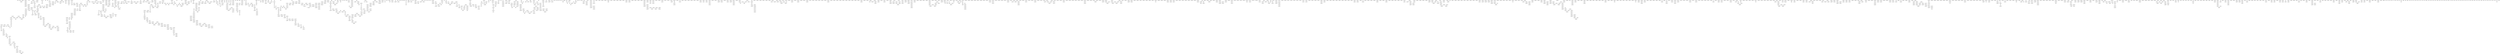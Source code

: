 digraph g
{

  /* list of nodes */
  "COQ5";
  "COQ5_2";
  "COQ5_3";
  "aaaT";
  "aadK";
  "abf2";
  "abgT";
  "accB";
  "acpS";
  "acuI";
  "adaA";
  "adhR";
  "aes_2";
  "agaC";
  "agaS";
  "agrA_1";
  "agrB_1";
  "algA";
  "algC";
  "alsE";
  "amiA";
  "anr";
  "aphA_1";
  "aphA_2";
  "araD";
  "araN_2";
  "araQ_4";
  "araQ_7";
  "araQ_8";
  "araQ_9";
  "araR_2";
  "arnC_1";
  "arnC_2";
  "aroK";
  "aroL";
  "arsC";
  "aviRb";
  "axe2";
  "bbmA";
  "bfrA";
  "bga";
  "bgaB";
  "bglA";
  "bglF_1";
  "bglF_2";
  "bglF_4";
  "bglF_5";
  "bglF_6";
  "bglF_7";
  "bglH_2";
  "bglH_3";
  "bglH_6";
  "bglK";
  "bin3_1";
  "bin3_2";
  "bin3_3";
  "bin3_4";
  "bin3_5";
  "bsaA";
  "bsr";
  "btuD_3";
  "cadA_2";
  "cadA_3";
  "cadC";
  "cah";
  "capD";
  "cat";
  "cbh_1";
  "cbh_2";
  "cca_2";
  "ccpB";
  "celB_1";
  "celB_3";
  "chbB";
  "cheB";
  "cimH";
  "citC";
  "citD";
  "citE";
  "citF";
  "citG";
  "citG_1";
  "citG_2";
  "citX";
  "clpC_2";
  "clpP_1";
  "cmtB";
  "cna_1";
  "coaBC_2";
  "coaE";
  "cobB";
  "comC";
  "comEC";
  "comFA";
  "comGA";
  "copZ_2";
  "copZ_3";
  "cpdA_1";
  "cpdA_2";
  "csp";
  "cspLA_2";
  "cutC";
  "cycA_2";
  "cysA";
  "czcD";
  "dagK_1";
  "dapB";
  "dapE_2";
  "dapF";
  "dasA";
  "dasR";
  "dcuS_1";
  "degA_3";
  "dexB";
  "dgaE";
  "dgaF";
  "dgaR_3";
  "dgaR_4";
  "dgaR_5";
  "dhaL_2";
  "dinB_2";
  "dinG_3";
  "divIB";
  "dkgB_1";
  "dkgB_2";
  "dltA";
  "dltD";
  "dnaJ_1";
  "dprA";
  "dps_2";
  "dtd";
  "dxs";
  "ebgA";
  "ecfT_1";
  "eis_2";
  "entP";
  "epsF";
  "epsJ";
  "epsM";
  "epsN";
  "erm";
  "essC";
  "esxA";
  "exuR_2";
  "fadR";
  "fcbA2";
  "fcl";
  "fepC";
  "fetA";
  "fetB";
  "feuC";
  "fixK";
  "fldH";
  "fliY";
  "fni";
  "fosX";
  "fra";
  "frlA";
  "frlB_2";
  "frlB_3";
  "frlB_4";
  "frlB_5";
  "frlD_1";
  "frlD_2";
  "fruA_2";
  "fruA_3";
  "fruA_5";
  "gadB";
  "gadC_1";
  "galM";
  "gamP";
  "ghrB_1";
  "glcB";
  "glmS";
  "glmS_1";
  "glmS_2";
  "glpE";
  "glpK_2";
  "gltC_2";
  "gluP";
  "glvR";
  "glxK";
  "gmd";
  "gmk_1";
  "gmuC_3";
  "gmuE_1";
  "gmuE_3";
  "gmuE_5";
  "gph";
  "gpmA_1";
  "group_1";
  "group_10";
  "group_100";
  "group_1001";
  "group_1002";
  "group_1003";
  "group_1004";
  "group_1005";
  "group_1006";
  "group_1007";
  "group_1008";
  "group_1009";
  "group_1010";
  "group_1012";
  "group_1013";
  "group_1016";
  "group_1017";
  "group_1018";
  "group_1019";
  "group_102";
  "group_1021";
  "group_1022";
  "group_1023";
  "group_1024";
  "group_1027";
  "group_1028";
  "group_1029";
  "group_1030";
  "group_1031";
  "group_1032";
  "group_1033";
  "group_1034";
  "group_1035";
  "group_1036";
  "group_1037";
  "group_1038";
  "group_1039";
  "group_1040";
  "group_1041";
  "group_1042";
  "group_1043";
  "group_1044";
  "group_1045";
  "group_1046";
  "group_1047";
  "group_1048";
  "group_1049";
  "group_1050";
  "group_1051";
  "group_1052";
  "group_1053";
  "group_1054";
  "group_1055";
  "group_1056";
  "group_1057";
  "group_1058";
  "group_1059";
  "group_1060";
  "group_1061";
  "group_1062";
  "group_1063";
  "group_1064";
  "group_1065";
  "group_1066";
  "group_1067";
  "group_1068";
  "group_1069";
  "group_1070";
  "group_1071";
  "group_1072";
  "group_1073";
  "group_1074";
  "group_1075";
  "group_1076";
  "group_1077";
  "group_1078";
  "group_1079";
  "group_1080";
  "group_1081";
  "group_1082";
  "group_1083";
  "group_1084";
  "group_1085";
  "group_1086";
  "group_1087";
  "group_1088";
  "group_1089";
  "group_1090";
  "group_1092";
  "group_1094";
  "group_1095";
  "group_1096";
  "group_1097";
  "group_1098";
  "group_1099";
  "group_11";
  "group_1100";
  "group_1101";
  "group_1102";
  "group_1103";
  "group_1104";
  "group_1105";
  "group_1107";
  "group_1108";
  "group_1109";
  "group_1110";
  "group_1111";
  "group_1112";
  "group_1113";
  "group_1114";
  "group_1115";
  "group_1116";
  "group_1117";
  "group_1118";
  "group_1120";
  "group_1122";
  "group_1123";
  "group_1124";
  "group_1125";
  "group_1127";
  "group_1128";
  "group_1130";
  "group_1132";
  "group_1133";
  "group_1134";
  "group_1135";
  "group_1136";
  "group_1137";
  "group_1138";
  "group_1139";
  "group_114";
  "group_1140";
  "group_1141";
  "group_1142";
  "group_1146";
  "group_1147";
  "group_1148";
  "group_1149";
  "group_1150";
  "group_1151";
  "group_1152";
  "group_1153";
  "group_1154";
  "group_1155";
  "group_1156";
  "group_1157";
  "group_1158";
  "group_1159";
  "group_116";
  "group_1160";
  "group_1161";
  "group_1162";
  "group_1163";
  "group_1164";
  "group_1165";
  "group_1167";
  "group_1168";
  "group_1170";
  "group_1172";
  "group_1173";
  "group_1174";
  "group_1176";
  "group_1177";
  "group_1178";
  "group_118";
  "group_1181";
  "group_1182";
  "group_1183";
  "group_1184";
  "group_1185";
  "group_1186";
  "group_1187";
  "group_1188";
  "group_1189";
  "group_1190";
  "group_1191";
  "group_1192";
  "group_1193";
  "group_1194";
  "group_1195";
  "group_1196";
  "group_1198";
  "group_1199";
  "group_12";
  "group_1200";
  "group_1201";
  "group_1202";
  "group_1203";
  "group_1204";
  "group_1205";
  "group_1206";
  "group_1207";
  "group_1208";
  "group_1209";
  "group_1211";
  "group_1212";
  "group_1213";
  "group_1214";
  "group_1215";
  "group_1216";
  "group_1217";
  "group_1218";
  "group_1219";
  "group_1221";
  "group_1222";
  "group_1223";
  "group_1224";
  "group_1225";
  "group_1226";
  "group_1227";
  "group_1228";
  "group_1232";
  "group_1233";
  "group_1234";
  "group_1236";
  "group_1238";
  "group_1242";
  "group_1243";
  "group_1245";
  "group_1248";
  "group_1249";
  "group_1250";
  "group_1251";
  "group_1253";
  "group_1254";
  "group_1255";
  "group_1256";
  "group_1257";
  "group_1259";
  "group_1261";
  "group_1262";
  "group_1263";
  "group_1264";
  "group_1266";
  "group_1268";
  "group_1274";
  "group_1275";
  "group_1276";
  "group_1277";
  "group_1278";
  "group_1279";
  "group_1280";
  "group_1281";
  "group_1282";
  "group_1283";
  "group_1284";
  "group_1285";
  "group_1286";
  "group_1287";
  "group_1288";
  "group_1289";
  "group_1290";
  "group_1291";
  "group_1292";
  "group_1293";
  "group_1294";
  "group_1295";
  "group_1297";
  "group_1298";
  "group_1299";
  "group_13";
  "group_1300";
  "group_1301";
  "group_1302";
  "group_1303";
  "group_1304";
  "group_1305";
  "group_1306";
  "group_1307";
  "group_1308";
  "group_1309";
  "group_1310";
  "group_1311";
  "group_1312";
  "group_1313";
  "group_1314";
  "group_1315";
  "group_1316";
  "group_1317";
  "group_1318";
  "group_1319";
  "group_1320";
  "group_1321";
  "group_1322";
  "group_1323";
  "group_1324";
  "group_1325";
  "group_1326";
  "group_1327";
  "group_1328";
  "group_1329";
  "group_1331";
  "group_1333";
  "group_1334";
  "group_1335";
  "group_1336";
  "group_1337";
  "group_1338";
  "group_1341";
  "group_1342";
  "group_1343";
  "group_1344";
  "group_1345";
  "group_1346";
  "group_1347";
  "group_1348";
  "group_1349";
  "group_1350";
  "group_1351";
  "group_1352";
  "group_1353";
  "group_1354";
  "group_1355";
  "group_1356";
  "group_1358";
  "group_1361";
  "group_1362";
  "group_1363";
  "group_1364";
  "group_1365";
  "group_1366";
  "group_1371";
  "group_1372";
  "group_1373";
  "group_1374";
  "group_1375";
  "group_1376";
  "group_1378";
  "group_1380";
  "group_1381";
  "group_1382";
  "group_1387";
  "group_1388";
  "group_1389";
  "group_1390";
  "group_1391";
  "group_1392";
  "group_1393";
  "group_1395";
  "group_1396";
  "group_1397";
  "group_1399";
  "group_14";
  "group_1400";
  "group_1402";
  "group_1404";
  "group_1405";
  "group_1406";
  "group_1407";
  "group_1408";
  "group_1410";
  "group_1411";
  "group_1412";
  "group_1414";
  "group_1415";
  "group_1416";
  "group_1417";
  "group_1418";
  "group_1419";
  "group_1420";
  "group_1423";
  "group_1424";
  "group_1425";
  "group_1426";
  "group_1428";
  "group_1429";
  "group_1430";
  "group_1431";
  "group_1432";
  "group_1433";
  "group_1434";
  "group_1435";
  "group_1436";
  "group_1439";
  "group_1440";
  "group_1441";
  "group_1442";
  "group_1443";
  "group_1444";
  "group_1445";
  "group_1446";
  "group_1447";
  "group_1448";
  "group_1449";
  "group_1450";
  "group_1451";
  "group_1452";
  "group_1453";
  "group_1455";
  "group_1459";
  "group_1463";
  "group_1467";
  "group_1468";
  "group_1469";
  "group_1470";
  "group_1471";
  "group_1472";
  "group_1473";
  "group_1474";
  "group_1475";
  "group_1476";
  "group_1477";
  "group_1478";
  "group_1479";
  "group_1480";
  "group_1481";
  "group_1482";
  "group_1484";
  "group_1485";
  "group_1486";
  "group_1487";
  "group_1488";
  "group_1489";
  "group_1490";
  "group_1491";
  "group_1492";
  "group_1496";
  "group_1497";
  "group_1498";
  "group_1499";
  "group_15";
  "group_1500";
  "group_1501";
  "group_1502";
  "group_1503";
  "group_1504";
  "group_1506";
  "group_1507";
  "group_1508";
  "group_1509";
  "group_1510";
  "group_1511";
  "group_1512";
  "group_1513";
  "group_1514";
  "group_1515";
  "group_1516";
  "group_1517";
  "group_1518";
  "group_1519";
  "group_1520";
  "group_1521";
  "group_1522";
  "group_1523";
  "group_1524";
  "group_1525";
  "group_1526";
  "group_1527";
  "group_1532";
  "group_1534";
  "group_1535";
  "group_1536";
  "group_1537";
  "group_1540";
  "group_1541";
  "group_1542";
  "group_1544";
  "group_1545";
  "group_1546";
  "group_1547";
  "group_1548";
  "group_1549";
  "group_1550";
  "group_1551";
  "group_1554";
  "group_1556";
  "group_1558";
  "group_1559";
  "group_1560";
  "group_1561";
  "group_1563";
  "group_1564";
  "group_1566";
  "group_1567";
  "group_1568";
  "group_1569";
  "group_1570";
  "group_1571";
  "group_1572";
  "group_1573";
  "group_1574";
  "group_1575";
  "group_1576";
  "group_1578";
  "group_1580";
  "group_1581";
  "group_1582";
  "group_1583";
  "group_1584";
  "group_1586";
  "group_1589";
  "group_1591";
  "group_1593";
  "group_1594";
  "group_1596";
  "group_16";
  "group_1602";
  "group_1603";
  "group_1604";
  "group_1605";
  "group_1606";
  "group_1609";
  "group_1611";
  "group_1614";
  "group_1615";
  "group_1616";
  "group_1617";
  "group_1618";
  "group_1619";
  "group_1620";
  "group_1621";
  "group_1623";
  "group_1624";
  "group_1628";
  "group_1629";
  "group_1630";
  "group_1631";
  "group_1632";
  "group_1633";
  "group_1634";
  "group_1637";
  "group_1638";
  "group_1639";
  "group_1641";
  "group_1642";
  "group_1648";
  "group_1649";
  "group_1650";
  "group_1651";
  "group_1652";
  "group_1653";
  "group_1654";
  "group_1655";
  "group_1656";
  "group_1657";
  "group_1658";
  "group_1660";
  "group_1661";
  "group_1662";
  "group_1663";
  "group_1664";
  "group_1665";
  "group_1666";
  "group_1667";
  "group_1668";
  "group_1669";
  "group_1670";
  "group_1671";
  "group_1673";
  "group_1674";
  "group_1687";
  "group_1688";
  "group_1689";
  "group_1690";
  "group_1691";
  "group_1693";
  "group_1694";
  "group_1697";
  "group_1698";
  "group_17";
  "group_1700";
  "group_1701";
  "group_1702";
  "group_1703";
  "group_1705";
  "group_1706";
  "group_1708";
  "group_1709";
  "group_1712";
  "group_1715";
  "group_1717";
  "group_1725";
  "group_1726";
  "group_1727";
  "group_1728";
  "group_1729";
  "group_1730";
  "group_1731";
  "group_1732";
  "group_1733";
  "group_1734";
  "group_1736";
  "group_1739";
  "group_1742";
  "group_1743";
  "group_1744";
  "group_1745";
  "group_1747";
  "group_1748";
  "group_1749";
  "group_1750";
  "group_1751";
  "group_1752";
  "group_1753";
  "group_1755";
  "group_1759";
  "group_1761";
  "group_1762";
  "group_1763";
  "group_1764";
  "group_1765";
  "group_1766";
  "group_1767";
  "group_1768";
  "group_1769";
  "group_1771";
  "group_1772";
  "group_1773";
  "group_1774";
  "group_1775";
  "group_1776";
  "group_1777";
  "group_1778";
  "group_1779";
  "group_1780";
  "group_1782";
  "group_1783";
  "group_1784";
  "group_1785";
  "group_1787";
  "group_1791";
  "group_1792";
  "group_1793";
  "group_1794";
  "group_1795";
  "group_1796";
  "group_1797";
  "group_1798";
  "group_1799";
  "group_18";
  "group_1800";
  "group_1801";
  "group_1802";
  "group_1803";
  "group_1804";
  "group_1809";
  "group_1810";
  "group_1811";
  "group_1812";
  "group_1815";
  "group_1816";
  "group_1817";
  "group_1818";
  "group_1819";
  "group_1820";
  "group_1821";
  "group_1822";
  "group_1823";
  "group_1824";
  "group_1825";
  "group_1826";
  "group_1827";
  "group_1828";
  "group_1829";
  "group_1832";
  "group_1833";
  "group_1834";
  "group_1835";
  "group_1836";
  "group_1837";
  "group_1840";
  "group_1842";
  "group_1844";
  "group_1845";
  "group_1846";
  "group_1847";
  "group_1848";
  "group_1849";
  "group_1850";
  "group_1852";
  "group_1853";
  "group_1854";
  "group_1855";
  "group_1856";
  "group_1857";
  "group_1858";
  "group_1859";
  "group_1860";
  "group_1861";
  "group_1863";
  "group_1866";
  "group_1867";
  "group_1869";
  "group_1870";
  "group_1871";
  "group_1872";
  "group_1873";
  "group_1874";
  "group_1875";
  "group_1876";
  "group_1877";
  "group_1878";
  "group_1879";
  "group_1880";
  "group_1881";
  "group_1882";
  "group_1883";
  "group_1884";
  "group_1885";
  "group_1886";
  "group_1887";
  "group_1888";
  "group_1889";
  "group_1890";
  "group_1891";
  "group_1892";
  "group_1894";
  "group_1895";
  "group_1896";
  "group_1897";
  "group_1898";
  "group_1899";
  "group_19";
  "group_1900";
  "group_1901";
  "group_1902";
  "group_1903";
  "group_1904";
  "group_1905";
  "group_1907";
  "group_1908";
  "group_1909";
  "group_1910";
  "group_1911";
  "group_1912";
  "group_1913";
  "group_1914";
  "group_1915";
  "group_1916";
  "group_1917";
  "group_1918";
  "group_1920";
  "group_1921";
  "group_1922";
  "group_1923";
  "group_1924";
  "group_1925";
  "group_1926";
  "group_1927";
  "group_1928";
  "group_1929";
  "group_1930";
  "group_1931";
  "group_1933";
  "group_1938";
  "group_1939";
  "group_1940";
  "group_1941";
  "group_1942";
  "group_1944";
  "group_1946";
  "group_1947";
  "group_1948";
  "group_1949";
  "group_1950";
  "group_1951";
  "group_1952";
  "group_1953";
  "group_1954";
  "group_1955";
  "group_1956";
  "group_1957";
  "group_1958";
  "group_1959";
  "group_1960";
  "group_1961";
  "group_1962";
  "group_1963";
  "group_1964";
  "group_1965";
  "group_1966";
  "group_1967";
  "group_1968";
  "group_1969";
  "group_1970";
  "group_1971";
  "group_1972";
  "group_1973";
  "group_1974";
  "group_1975";
  "group_1976";
  "group_1977";
  "group_1978";
  "group_1979";
  "group_1980";
  "group_1981";
  "group_1982";
  "group_1984";
  "group_1985";
  "group_1986";
  "group_1987";
  "group_1988";
  "group_1989";
  "group_1990";
  "group_1991";
  "group_1992";
  "group_1993";
  "group_1994";
  "group_1995";
  "group_1996";
  "group_1997";
  "group_1998";
  "group_1999";
  "group_2";
  "group_20";
  "group_2001";
  "group_2004";
  "group_2005";
  "group_2006";
  "group_2007";
  "group_2008";
  "group_2009";
  "group_2012";
  "group_2015";
  "group_2016";
  "group_2019";
  "group_2020";
  "group_2022";
  "group_2023";
  "group_2024";
  "group_2025";
  "group_2027";
  "group_2028";
  "group_2029";
  "group_2030";
  "group_2031";
  "group_2032";
  "group_2035";
  "group_2036";
  "group_2037";
  "group_2038";
  "group_2039";
  "group_2042";
  "group_2043";
  "group_2044";
  "group_2045";
  "group_2046";
  "group_2047";
  "group_2048";
  "group_2049";
  "group_2050";
  "group_2056";
  "group_2057";
  "group_2058";
  "group_2059";
  "group_2060";
  "group_2061";
  "group_2062";
  "group_2063";
  "group_2064";
  "group_2068";
  "group_2070";
  "group_2071";
  "group_2072";
  "group_2073";
  "group_2077";
  "group_2078";
  "group_2079";
  "group_2080";
  "group_2081";
  "group_2084";
  "group_2085";
  "group_2086";
  "group_2087";
  "group_2088";
  "group_2090";
  "group_2091";
  "group_2092";
  "group_2093";
  "group_2094";
  "group_2096";
  "group_2098";
  "group_2099";
  "group_21";
  "group_2101";
  "group_2102";
  "group_2104";
  "group_2105";
  "group_2106";
  "group_2107";
  "group_2108";
  "group_2109";
  "group_2110";
  "group_2111";
  "group_2112";
  "group_2113";
  "group_2115";
  "group_2116";
  "group_2117";
  "group_2118";
  "group_2119";
  "group_2120";
  "group_2122";
  "group_2124";
  "group_2125";
  "group_2127";
  "group_2129";
  "group_2131";
  "group_2132";
  "group_2133";
  "group_2134";
  "group_2135";
  "group_2137";
  "group_2139";
  "group_2140";
  "group_2141";
  "group_2142";
  "group_2143";
  "group_2144";
  "group_2145";
  "group_2146";
  "group_2147";
  "group_2151";
  "group_2152";
  "group_2155";
  "group_2157";
  "group_2159";
  "group_2161";
  "group_2162";
  "group_2164";
  "group_2165";
  "group_2166";
  "group_2167";
  "group_2169";
  "group_2170";
  "group_2172";
  "group_2173";
  "group_2174";
  "group_2177";
  "group_2179";
  "group_2181";
  "group_2182";
  "group_2185";
  "group_2186";
  "group_2187";
  "group_2189";
  "group_2190";
  "group_2191";
  "group_2192";
  "group_2193";
  "group_2194";
  "group_2195";
  "group_2196";
  "group_2197";
  "group_2198";
  "group_2199";
  "group_22";
  "group_2201";
  "group_2203";
  "group_2205";
  "group_2206";
  "group_2207";
  "group_2209";
  "group_2211";
  "group_2212";
  "group_2213";
  "group_2214";
  "group_2216";
  "group_2219";
  "group_2220";
  "group_2221";
  "group_2222";
  "group_2223";
  "group_2224";
  "group_2225";
  "group_2228";
  "group_2229";
  "group_2230";
  "group_2231";
  "group_2232";
  "group_2234";
  "group_2235";
  "group_2236";
  "group_2237";
  "group_2238";
  "group_2239";
  "group_2240";
  "group_2241";
  "group_2246";
  "group_2250";
  "group_2251";
  "group_2252";
  "group_2253";
  "group_2254";
  "group_2255";
  "group_2256";
  "group_2257";
  "group_2258";
  "group_2259";
  "group_2260";
  "group_2261";
  "group_2262";
  "group_2263";
  "group_2264";
  "group_2265";
  "group_2266";
  "group_2267";
  "group_2268";
  "group_2269";
  "group_2270";
  "group_2271";
  "group_2272";
  "group_2273";
  "group_2274";
  "group_2275";
  "group_2276";
  "group_2277";
  "group_2278";
  "group_2279";
  "group_2280";
  "group_2281";
  "group_2282";
  "group_2283";
  "group_2284";
  "group_2285";
  "group_2286";
  "group_2287";
  "group_2288";
  "group_2289";
  "group_2290";
  "group_2291";
  "group_2292";
  "group_2293";
  "group_2294";
  "group_2297";
  "group_2298";
  "group_2299";
  "group_23";
  "group_2300";
  "group_2301";
  "group_2302";
  "group_2303";
  "group_2304";
  "group_2305";
  "group_2306";
  "group_2307";
  "group_2308";
  "group_2311";
  "group_2313";
  "group_2317";
  "group_2319";
  "group_2320";
  "group_2322";
  "group_2323";
  "group_2324";
  "group_2325";
  "group_2328";
  "group_2329";
  "group_2334";
  "group_2337";
  "group_2338";
  "group_2339";
  "group_2340";
  "group_2341";
  "group_2342";
  "group_2343";
  "group_2344";
  "group_2345";
  "group_2346";
  "group_2347";
  "group_2348";
  "group_2351";
  "group_2352";
  "group_2353";
  "group_2354";
  "group_2355";
  "group_2356";
  "group_2357";
  "group_2358";
  "group_2359";
  "group_2360";
  "group_2361";
  "group_2362";
  "group_2363";
  "group_2364";
  "group_2365";
  "group_2366";
  "group_2367";
  "group_2368";
  "group_2369";
  "group_2370";
  "group_2371";
  "group_2372";
  "group_2373";
  "group_2374";
  "group_2375";
  "group_2376";
  "group_2377";
  "group_2378";
  "group_2379";
  "group_2381";
  "group_2383";
  "group_2384";
  "group_2386";
  "group_2388";
  "group_2391";
  "group_2392";
  "group_2393";
  "group_2394";
  "group_2396";
  "group_2397";
  "group_24";
  "group_2400";
  "group_2401";
  "group_2402";
  "group_2403";
  "group_2405";
  "group_2407";
  "group_2408";
  "group_2409";
  "group_2411";
  "group_2412";
  "group_2414";
  "group_2416";
  "group_2417";
  "group_2419";
  "group_2420";
  "group_2421";
  "group_2422";
  "group_2425";
  "group_2427";
  "group_2428";
  "group_2430";
  "group_2431";
  "group_2432";
  "group_2434";
  "group_2435";
  "group_2437";
  "group_2439";
  "group_2442";
  "group_2443";
  "group_2445";
  "group_2446";
  "group_2447";
  "group_2448";
  "group_2449";
  "group_2451";
  "group_2452";
  "group_2453";
  "group_2454";
  "group_2455";
  "group_2456";
  "group_2458";
  "group_2459";
  "group_2460";
  "group_2463";
  "group_2464";
  "group_2467";
  "group_2469";
  "group_2476";
  "group_2477";
  "group_2479";
  "group_2480";
  "group_2481";
  "group_2483";
  "group_2484";
  "group_2485";
  "group_2486";
  "group_2487";
  "group_2488";
  "group_2489";
  "group_2491";
  "group_2493";
  "group_2494";
  "group_2495";
  "group_2497";
  "group_2498";
  "group_2499";
  "group_25";
  "group_2500";
  "group_2501";
  "group_2507";
  "group_2511";
  "group_2513";
  "group_2514";
  "group_2515";
  "group_2516";
  "group_2517";
  "group_2518";
  "group_2519";
  "group_2520";
  "group_2521";
  "group_2522";
  "group_2523";
  "group_2524";
  "group_2525";
  "group_2526";
  "group_2527";
  "group_2528";
  "group_2529";
  "group_2530";
  "group_2531";
  "group_2533";
  "group_2538";
  "group_2539";
  "group_2540";
  "group_2544";
  "group_2545";
  "group_2546";
  "group_2547";
  "group_2548";
  "group_2553";
  "group_2559";
  "group_2562";
  "group_2563";
  "group_2564";
  "group_2565";
  "group_2566";
  "group_2567";
  "group_2568";
  "group_2572";
  "group_2574";
  "group_2578";
  "group_2580";
  "group_2583";
  "group_2584";
  "group_2587";
  "group_2588";
  "group_2589";
  "group_2590";
  "group_2591";
  "group_2592";
  "group_2595";
  "group_2596";
  "group_2598";
  "group_2599";
  "group_26";
  "group_2600";
  "group_2603";
  "group_2606";
  "group_2607";
  "group_2612";
  "group_2613";
  "group_2614";
  "group_2615";
  "group_2616";
  "group_2617";
  "group_2618";
  "group_2619";
  "group_2620";
  "group_2621";
  "group_2622";
  "group_2623";
  "group_2624";
  "group_2628";
  "group_2630";
  "group_2631";
  "group_2632";
  "group_2638";
  "group_2639";
  "group_2640";
  "group_2641";
  "group_2644";
  "group_2645";
  "group_2648";
  "group_2649";
  "group_2652";
  "group_2653";
  "group_2654";
  "group_2655";
  "group_2656";
  "group_2657";
  "group_2658";
  "group_2659";
  "group_2660";
  "group_2661";
  "group_2662";
  "group_2663";
  "group_2664";
  "group_2665";
  "group_2666";
  "group_2667";
  "group_2668";
  "group_2669";
  "group_2671";
  "group_2672";
  "group_2674";
  "group_2675";
  "group_2676";
  "group_2677";
  "group_2678";
  "group_2679";
  "group_2680";
  "group_2681";
  "group_2682";
  "group_2684";
  "group_2685";
  "group_2686";
  "group_2687";
  "group_2688";
  "group_2689";
  "group_2690";
  "group_2691";
  "group_2692";
  "group_2693";
  "group_2694";
  "group_2695";
  "group_2696";
  "group_2699";
  "group_27";
  "group_2700";
  "group_2701";
  "group_2702";
  "group_2703";
  "group_2705";
  "group_2706";
  "group_2707";
  "group_2708";
  "group_2715";
  "group_2716";
  "group_2718";
  "group_2722";
  "group_2723";
  "group_2724";
  "group_2725";
  "group_2727";
  "group_2730";
  "group_2731";
  "group_2732";
  "group_2733";
  "group_2735";
  "group_2736";
  "group_2737";
  "group_2739";
  "group_2741";
  "group_2742";
  "group_2743";
  "group_2744";
  "group_2747";
  "group_2749";
  "group_2751";
  "group_2752";
  "group_2754";
  "group_2755";
  "group_2756";
  "group_2757";
  "group_2758";
  "group_2760";
  "group_2761";
  "group_2762";
  "group_2763";
  "group_2764";
  "group_2765";
  "group_2766";
  "group_2767";
  "group_2768";
  "group_2769";
  "group_2770";
  "group_2824";
  "group_2825";
  "group_2851";
  "group_2852";
  "group_2853";
  "group_2854";
  "group_2855";
  "group_2856";
  "group_29";
  "group_2935";
  "group_2936";
  "group_2964";
  "group_2965";
  "group_3";
  "group_3011";
  "group_3012";
  "group_3025";
  "group_3026";
  "group_3031";
  "group_3032";
  "group_3042";
  "group_3043";
  "group_3068";
  "group_3069";
  "group_3070";
  "group_3076";
  "group_3077";
  "group_31";
  "group_3108";
  "group_3109";
  "group_3110";
  "group_3115";
  "group_3116";
  "group_3117";
  "group_3144";
  "group_3145";
  "group_3146";
  "group_3147";
  "group_3148";
  "group_3149";
  "group_3150";
  "group_3151";
  "group_3152";
  "group_3183";
  "group_3184";
  "group_3185";
  "group_3186";
  "group_32";
  "group_3224";
  "group_3225";
  "group_3226";
  "group_3227";
  "group_3228";
  "group_3229";
  "group_3230";
  "group_3231";
  "group_3256";
  "group_3257";
  "group_3258";
  "group_3259";
  "group_3295";
  "group_3296";
  "group_33";
  "group_3305";
  "group_3306";
  "group_3307";
  "group_3331";
  "group_3332";
  "group_3333";
  "group_3334";
  "group_3377";
  "group_3378";
  "group_3379";
  "group_3380";
  "group_3381";
  "group_3382";
  "group_34";
  "group_3410";
  "group_3411";
  "group_3412";
  "group_3413";
  "group_3440";
  "group_3441";
  "group_3442";
  "group_3443";
  "group_3444";
  "group_3451";
  "group_3452";
  "group_3453";
  "group_3454";
  "group_3455";
  "group_3456";
  "group_3457";
  "group_3458";
  "group_3459";
  "group_3460";
  "group_3461";
  "group_3462";
  "group_3463";
  "group_3464";
  "group_3465";
  "group_3466";
  "group_3491";
  "group_3492";
  "group_3493";
  "group_3494";
  "group_3495";
  "group_3496";
  "group_3497";
  "group_35";
  "group_3550";
  "group_3551";
  "group_3593";
  "group_3594";
  "group_36";
  "group_37";
  "group_3752";
  "group_3753";
  "group_38";
  "group_3829";
  "group_3830";
  "group_3849";
  "group_3850";
  "group_39";
  "group_4";
  "group_40";
  "group_41";
  "group_42";
  "group_43";
  "group_44";
  "group_45";
  "group_48";
  "group_49";
  "group_5";
  "group_52";
  "group_58";
  "group_6";
  "group_63";
  "group_64";
  "group_65";
  "group_67";
  "group_68";
  "group_69";
  "group_7";
  "group_70";
  "group_75";
  "group_78";
  "group_797";
  "group_798";
  "group_799";
  "group_8";
  "group_80";
  "group_800";
  "group_801";
  "group_802";
  "group_803";
  "group_804";
  "group_805";
  "group_806";
  "group_807";
  "group_808";
  "group_809";
  "group_810";
  "group_811";
  "group_812";
  "group_813";
  "group_814";
  "group_815";
  "group_816";
  "group_819";
  "group_820";
  "group_826";
  "group_827";
  "group_828";
  "group_829";
  "group_830";
  "group_831";
  "group_832";
  "group_833";
  "group_834";
  "group_835";
  "group_836";
  "group_837";
  "group_838";
  "group_839";
  "group_840";
  "group_841";
  "group_843";
  "group_844";
  "group_845";
  "group_846";
  "group_847";
  "group_848";
  "group_849";
  "group_850";
  "group_851";
  "group_852";
  "group_853";
  "group_854";
  "group_855";
  "group_856";
  "group_857";
  "group_858";
  "group_859";
  "group_86";
  "group_860";
  "group_862";
  "group_863";
  "group_864";
  "group_865";
  "group_866";
  "group_867";
  "group_869";
  "group_870";
  "group_871";
  "group_872";
  "group_873";
  "group_876";
  "group_877";
  "group_879";
  "group_880";
  "group_881";
  "group_882";
  "group_883";
  "group_884";
  "group_885";
  "group_886";
  "group_887";
  "group_888";
  "group_889";
  "group_891";
  "group_892";
  "group_893";
  "group_895";
  "group_896";
  "group_897";
  "group_898";
  "group_9";
  "group_902";
  "group_904";
  "group_905";
  "group_906";
  "group_907";
  "group_908";
  "group_909";
  "group_910";
  "group_911";
  "group_912";
  "group_913";
  "group_914";
  "group_917";
  "group_918";
  "group_92";
  "group_922";
  "group_923";
  "group_928";
  "group_929";
  "group_930";
  "group_933";
  "group_935";
  "group_938";
  "group_939";
  "group_940";
  "group_941";
  "group_942";
  "group_943";
  "group_944";
  "group_945";
  "group_946";
  "group_948";
  "group_949";
  "group_950";
  "group_951";
  "group_952";
  "group_953";
  "group_954";
  "group_956";
  "group_957";
  "group_958";
  "group_959";
  "group_960";
  "group_961";
  "group_962";
  "group_963";
  "group_964";
  "group_965";
  "group_966";
  "group_967";
  "group_968";
  "group_969";
  "group_971";
  "group_972";
  "group_973";
  "group_974";
  "group_975";
  "group_976";
  "group_977";
  "group_978";
  "group_979";
  "group_98";
  "group_980";
  "group_981";
  "group_982";
  "group_983";
  "group_984";
  "group_985";
  "group_986";
  "group_987";
  "group_989";
  "group_992";
  "group_993";
  "group_996";
  "group_998";
  "guaA_2";
  "hasB";
  "hchA_1";
  "hcxA";
  "hdfR_3";
  "hdfR_4";
  "hsdS";
  "hslO_1";
  "hutI";
  "hxpB";
  "insK";
  "iolB";
  "iolC";
  "iolD";
  "kbaY";
  "kefG";
  "lacA_1";
  "lacA_2";
  "lacB_1";
  "lacB_2";
  "lacC_3";
  "lacC_4";
  "lacD";
  "lacD2";
  "lacD_1";
  "lacD_2";
  "lacE_1";
  "lacE_3";
  "lacF_1";
  "lacF_4";
  "lacF_5";
  "lacF_6";
  "lacF_7";
  "lacG_1";
  "lacG_3";
  "lacR_2";
  "lacR_3";
  "lacX_2";
  "legF";
  "levE";
  "lexA_2";
  "lhpI";
  "licC_3";
  "licC_4";
  "licR_2";
  "licT_2";
  "licT_3";
  "licT_4";
  "lipO";
  "lnrK";
  "lnrL";
  "lrp";
  "lsrR";
  "lysA";
  "macB";
  "malH";
  "malL_1";
  "malX";
  "malY";
  "manP";
  "manP_1";
  "manP_2";
  "manP_3";
  "manP_4";
  "manR";
  "manR_1";
  "manR_2";
  "manR_3";
  "manX_3";
  "manX_4";
  "manX_5";
  "manX_6";
  "manX_7";
  "manZ_1";
  "manZ_2";
  "manZ_4";
  "manZ_5";
  "manZ_7";
  "manZ_8";
  "manZ_9";
  "mapP";
  "mapZ";
  "mccF";
  "mdh";
  "melR_1";
  "melR_3";
  "menH_3";
  "mepA";
  "merA";
  "merR1";
  "metE_2";
  "mnaA";
  "mngA_1";
  "mngA_2";
  "mngB";
  "mngB_1";
  "mngB_2";
  "mngR";
  "mntH_2";
  "mro_1";
  "mshA";
  "msmX_2";
  "msrA_1";
  "msrA_2";
  "msrR";
  "mta";
  "murF_1";
  "murR_1";
  "mutY";
  "nagR_2";
  "nanE";
  "nanE_1";
  "nanE_2";
  "natA_1";
  "neuB";
  "nlhH";
  "nodM";
  "norG";
  "norR";
  "norR_1";
  "norR_2";
  "nox_1";
  "npr_1";
  "nudC";
  "nylA";
  "nylB";
  "ohrB_2";
  "ohrR";
  "oppC";
  "oppD_1";
  "paiA_1";
  "panB";
  "panC";
  "panD";
  "patB";
  "pbpX_2";
  "pdxK";
  "pehX";
  "pemK";
  "pepC_2";
  "pepD";
  "pepV_1";
  "pfkB";
  "pgaC";
  "pgcA_1";
  "pgdA";
  "pglC";
  "pglF";
  "phnW";
  "phnX_2";
  "pinR";
  "pisA";
  "por";
  "ppaX";
  "pphA";
  "prsA_1";
  "prsA_2";
  "pseB";
  "purC";
  "purR_2";
  "pyrF";
  "qseB";
  "rbfA";
  "recQ_1";
  "repD";
  "rfbC_2";
  "rfbX";
  "rhaB";
  "rhaM";
  "rhaR_2";
  "rhaR_3";
  "rhaR_4";
  "rhaS_4";
  "ribBA";
  "ribD";
  "ribE";
  "ribH";
  "rifL";
  "rihB";
  "rimI";
  "rlmA";
  "rmlB_1";
  "rnhA";
  "rnhB_1";
  "rpiR";
  "rplB_1";
  "rsmE";
  "rsmF";
  "rspR_1";
  "rssB";
  "rutB";
  "ruvA_2";
  "satA";
  "scrB";
  "sfsA";
  "sgbH";
  "smc_2";
  "smc_3";
  "smc_4";
  "soj_3";
  "soj_4";
  "soj_5";
  "sorA_3";
  "sorA_4";
  "sorB_1";
  "sorB_2";
  "sorC_1";
  "sorC_2";
  "sstT_2";
  "sttH";
  "tagD";
  "tagF";
  "tdh";
  "tdk_1";
  "tet(L)";
  "tet(M)";
  "tetA";
  "thiN";
  "thiT";
  "tilS";
  "tmcAL";
  "topB_3";
  "topB_4";
  "topB_5";
  "treP";
  "treP_1";
  "treP_2";
  "trmH";
  "tsaB";
  "ugd";
  "ugl_1";
  "ugl_2";
  "ugpA";
  "ulaA_4";
  "ulaA_5";
  "ulaB_1";
  "ulaB_2";
  "ulaB_3";
  "ulaC";
  "umuC_2";
  "uvrA_2";
  "uvrA_3";
  "uvrA_4";
  "uxaA";
  "uxaB";
  "uxaC";
  "uxuA_2";
  "wbbD";
  "wbgU";
  "wbgU_1";
  "wbgU_2";
  "wbjC";
  "wbnK";
  "wbpI";
  "wecA";
  "wecC";
  "xerC_2";
  "xerC_3";
  "xerC_8";
  "xerC_9";
  "xerD_1";
  "xly";
  "xpkA_1";
  "xylB_3";
  "xynB";
  "xynB_1";
  "xynB_2";
  "yajO";
  "ybbH_2";
  "ybiT_3";
  "yceM";
  "ycfH";
  "ycjM";
  "ycjO";
  "ycjP";
  "ycjT";
  "ydbD_2";
  "ydcF";
  "yddE";
  "ydeA";
  "ydjF";
  "yedJ";
  "yesS";
  "yfiC";
  "yfkJ";
  "yfkM";
  "yfmL";
  "yfmO_2";
  "yfnB_1";
  "yhjX";
  "yiaC";
  "yjcD";
  "yjcS";
  "yknY";
  "ykoD";
  "ymcA";
  "yoeB";
  "ypjD";
  "yqgN";
  "ysnF";
  "yteP_1";
  "yteP_3";
  "yteR";
  "ytlR";
  "yurK_1";
  "yurK_2";
  "yvbK";
  "yvdM_1";
  "yvdM_2";
  "yvyI";
  "ywlC_2";
  "ywpJ_2";
  "ywqC";
  "ywqD";
  "ywqD_1";
  "ywqD_2";
  "yxdL_1";
  "zosA_2";

  /* list of edges */
  "COQ5_2" -> "group_2417" [weight = "1"];
  "COQ5_3" -> "aadK" [weight = "1"];
  "COQ5_3" -> "group_2722" [weight = "1"];
  "abf2" -> "group_1414" [weight = "1"];
  "abgT" -> "pepV_1" [weight = "1"];
  "acuI" -> "group_1918" [weight = "1"];
  "adaA" -> "group_3077" [weight = "1"];
  "agaS" -> "lacD" [weight = "1"];
  "agaS" -> "nagR_2" [weight = "1"];
  "agrA_1" -> "group_1118" [weight = "1"];
  "agrA_1" -> "group_1120" [weight = "1"];
  "agrB_1" -> "group_1120" [weight = "1"];
  "algA" -> "fcl" [weight = "1"];
  "algA" -> "group_2313" [weight = "1"];
  "amiA" -> "group_1358" [weight = "1"];
  "anr" -> "group_1566" [weight = "1"];
  "aphA_1" -> "satA" [weight = "1"];
  "aphA_2" -> "group_820" [weight = "1"];
  "araD" -> "group_2042" [weight = "1"];
  "araN_2" -> "group_2391" [weight = "1"];
  "araN_2" -> "lacF_4" [weight = "1"];
  "araQ_4" -> "group_1410" [weight = "1"];
  "araQ_7" -> "group_2600" [weight = "1"];
  "araQ_7" -> "yteP_3" [weight = "1"];
  "araQ_8" -> "msmX_2" [weight = "1"];
  "araQ_8" -> "ugpA" [weight = "1"];
  "arnC_2" -> "arnC_1" [weight = "1"];
  "arnC_2" -> "wbbD" [weight = "1"];
  "arsC" -> "manR" [weight = "1"];
  "axe2" -> "group_948" [weight = "1"];
  "bfrA" -> "degA_3" [weight = "1"];
  "bgaB" -> "frlB_5" [weight = "1"];
  "bglA" -> "group_1236" [weight = "1"];
  "bglF_1" -> "bglH_2" [weight = "1"];
  "bglF_1" -> "group_1837" [weight = "1"];
  "bglF_4" -> "bglH_3" [weight = "1"];
  "bglF_6" -> "bglH_6" [weight = "1"];
  "bglF_7" -> "group_2559" [weight = "1"];
  "bglF_7" -> "treP_2" [weight = "1"];
  "bglH_6" -> "licT_4" [weight = "1"];
  "bin3_1" -> "group_2671" [weight = "1"];
  "bin3_2" -> "pemK" [weight = "1"];
  "bin3_5" -> "group_2760" [weight = "1"];
  "bin3_5" -> "group_3152" [weight = "1"];
  "cadA_3" -> "cadC" [weight = "1"];
  "cadA_3" -> "copZ_3" [weight = "1"];
  "capD" -> "group_923" [weight = "1"];
  "capD" -> "wbjC" [weight = "1"];
  "cat" -> "group_2730" [weight = "1"];
  "cbh_1" -> "group_3" [weight = "1"];
  "celB_1" -> "group_869" [weight = "1"];
  "celB_3" -> "group_1467" [weight = "1"];
  "chbB" -> "lacF_5" [weight = "1"];
  "cimH" -> "citC" [weight = "1"];
  "citC" -> "citD" [weight = "1"];
  "citD" -> "citE" [weight = "1"];
  "citF" -> "citE" [weight = "1"];
  "citF" -> "citX" [weight = "1"];
  "citX" -> "citG_2" [weight = "1"];
  "clpC_2" -> "group_1687" [weight = "1"];
  "cmtB" -> "group_1614" [weight = "1"];
  "coaBC_2" -> "group_879" [weight = "1"];
  "comFA" -> "group_904" [weight = "1"];
  "comGA" -> "group_2456" [weight = "1"];
  "copZ_2" -> "group_1591" [weight = "1"];
  "copZ_2" -> "group_1593" [weight = "1"];
  "copZ_3" -> "fixK" [weight = "1"];
  "cpdA_1" -> "msmX_2" [weight = "1"];
  "cpdA_2" -> "group_2652" [weight = "1"];
  "cpdA_2" -> "yajO" [weight = "1"];
  "cspLA_2" -> "group_1092" [weight = "1"];
  "cutC" -> "rlmA" [weight = "1"];
  "czcD" -> "group_1259" [weight = "1"];
  "dasA" -> "group_969" [weight = "1"];
  "dasA" -> "group_971" [weight = "1"];
  "dasR" -> "frlA" [weight = "1"];
  "degA_3" -> "group_2250" [weight = "1"];
  "dgaE" -> "group_2050" [weight = "1"];
  "dgaF" -> "dgaE" [weight = "1"];
  "dgaF" -> "manP" [weight = "1"];
  "dgaR_3" -> "group_1492" [weight = "1"];
  "dgaR_3" -> "manX_5" [weight = "1"];
  "dgaR_4" -> "gmuE_3" [weight = "1"];
  "dgaR_5" -> "group_2405" [weight = "1"];
  "dgaR_5" -> "group_2407" [weight = "1"];
  "dinB_2" -> "group_2699" [weight = "1"];
  "dinG_3" -> "lexA_2" [weight = "1"];
  "dkgB_1" -> "group_1609" [weight = "1"];
  "dkgB_2" -> "group_1705" [weight = "1"];
  "dnaJ_1" -> "yjcS" [weight = "1"];
  "dxs" -> "group_2139" [weight = "1"];
  "ebgA" -> "group_2598" [weight = "1"];
  "entP" -> "group_1712" [weight = "1"];
  "entP" -> "mntH_2" [weight = "1"];
  "epsF" -> "epsJ" [weight = "1"];
  "epsF" -> "group_2004" [weight = "1"];
  "epsM" -> "epsN" [weight = "1"];
  "epsM" -> "group_2012" [weight = "1"];
  "epsN" -> "group_2015" [weight = "1"];
  "erm" -> "group_2725" [weight = "1"];
  "erm" -> "group_2727" [weight = "1"];
  "esxA" -> "group_1534" [weight = "1"];
  "exuR_2" -> "uxaB" [weight = "1"];
  "exuR_2" -> "yesS" [weight = "1"];
  "fadR" -> "yurK_2" [weight = "1"];
  "fcbA2" -> "pdxK" [weight = "1"];
  "fcl" -> "gmd" [weight = "1"];
  "fetA" -> "fetB" [weight = "1"];
  "fetB" -> "group_1697" [weight = "1"];
  "fixK" -> "dps_2" [weight = "1"];
  "fldH" -> "group_2159" [weight = "1"];
  "fosX" -> "group_2077" [weight = "1"];
  "fra" -> "group_2203" [weight = "1"];
  "fra" -> "group_2205" [weight = "1"];
  "frlB_3" -> "frlD_1" [weight = "1"];
  "frlB_4" -> "manX_7" [weight = "1"];
  "frlB_5" -> "mngR" [weight = "1"];
  "frlD_2" -> "dasR" [weight = "1"];
  "fruA_2" -> "fruA_3" [weight = "1"];
  "fruA_3" -> "kbaY" [weight = "1"];
  "fruA_5" -> "manP_4" [weight = "1"];
  "fruA_5" -> "mngB_1" [weight = "1"];
  "gadC_1" -> "gadB" [weight = "1"];
  "gamP" -> "malH" [weight = "1"];
  "ghrB_1" -> "group_1259" [weight = "1"];
  "ghrB_1" -> "group_1261" [weight = "1"];
  "glmS_1" -> "group_1019" [weight = "1"];
  "glmS_1" -> "group_1021" [weight = "1"];
  "glmS" -> "group_2187" [weight = "1"];
  "gluP" -> "yqgN" [weight = "1"];
  "glvR" -> "group_1236" [weight = "1"];
  "glvR" -> "group_1238" [weight = "1"];
  "glxK" -> "ycjT" [weight = "1"];
  "gmd" -> "group_2317" [weight = "1"];
  "gmk_1" -> "group_2122" [weight = "1"];
  "gmuE_1" -> "hsdS" [weight = "1"];
  "gmuE_5" -> "group_2630" [weight = "1"];
  "gmuE_5" -> "group_3186" [weight = "1"];
  "group_1001" -> "group_1002" [weight = "1"];
  "group_1002" -> "group_1003" [weight = "1"];
  "group_1003" -> "group_1004" [weight = "1"];
  "group_1004" -> "group_1005" [weight = "1"];
  "group_1005" -> "group_1006" [weight = "1"];
  "group_1007" -> "group_1006" [weight = "1"];
  "group_1007" -> "group_1008" [weight = "1"];
  "group_1008" -> "group_1009" [weight = "1"];
  "group_1010" -> "cysA" [weight = "1"];
  "group_1012" -> "cysA" [weight = "1"];
  "group_1012" -> "group_1013" [weight = "1"];
  "group_1018" -> "group_1019" [weight = "1"];
  "group_1024" -> "metE_2" [weight = "1"];
  "group_1033" -> "group_1032" [weight = "1"];
  "group_1034" -> "group_1035" [weight = "1"];
  "group_1040" -> "group_1041" [weight = "1"];
  "group_1041" -> "group_1042" [weight = "1"];
  "group_1042" -> "group_1043" [weight = "1"];
  "group_1044" -> "group_1043" [weight = "1"];
  "group_1044" -> "group_1045" [weight = "1"];
  "group_1045" -> "group_1046" [weight = "1"];
  "group_1046" -> "group_1047" [weight = "1"];
  "group_1048" -> "group_1047" [weight = "1"];
  "group_1048" -> "group_1049" [weight = "1"];
  "group_1050" -> "group_1049" [weight = "1"];
  "group_1050" -> "group_1051" [weight = "1"];
  "group_1052" -> "group_1051" [weight = "1"];
  "group_1052" -> "group_1053" [weight = "1"];
  "group_1054" -> "group_1055" [weight = "1"];
  "group_1056" -> "group_1055" [weight = "1"];
  "group_1056" -> "group_1057" [weight = "1"];
  "group_1057" -> "group_1058" [weight = "1"];
  "group_1059" -> "group_1058" [weight = "1"];
  "group_1060" -> "group_1059" [weight = "1"];
  "group_1060" -> "group_1061" [weight = "1"];
  "group_1061" -> "group_1062" [weight = "1"];
  "group_1062" -> "group_1063" [weight = "1"];
  "group_1064" -> "group_1063" [weight = "1"];
  "group_1064" -> "group_1065" [weight = "1"];
  "group_1065" -> "group_1066" [weight = "1"];
  "group_1067" -> "group_1066" [weight = "1"];
  "group_1067" -> "group_1068" [weight = "1"];
  "group_1068" -> "group_1069" [weight = "1"];
  "group_1069" -> "group_1070" [weight = "1"];
  "group_1070" -> "group_1071" [weight = "1"];
  "group_1072" -> "group_1071" [weight = "1"];
  "group_1072" -> "group_1073" [weight = "1"];
  "group_1073" -> "group_1074" [weight = "1"];
  "group_1075" -> "group_1074" [weight = "1"];
  "group_1075" -> "group_1076" [weight = "1"];
  "group_1076" -> "group_1077" [weight = "1"];
  "group_1078" -> "group_1077" [weight = "1"];
  "group_1078" -> "group_1079" [weight = "1"];
  "group_1079" -> "group_1080" [weight = "1"];
  "group_1080" -> "group_1081" [weight = "1"];
  "group_1082" -> "group_1081" [weight = "1"];
  "group_1083" -> "group_1082" [weight = "1"];
  "group_1083" -> "group_1084" [weight = "1"];
  "group_1084" -> "group_1085" [weight = "1"];
  "group_1086" -> "group_1085" [weight = "1"];
  "group_1086" -> "group_1087" [weight = "1"];
  "group_1087" -> "group_1088" [weight = "1"];
  "group_1089" -> "group_1088" [weight = "1"];
  "group_1089" -> "group_1090" [weight = "1"];
  "group_1090" -> "cspLA_2" [weight = "1"];
  "group_1094" -> "group_1095" [weight = "1"];
  "group_1095" -> "group_1096" [weight = "1"];
  "group_1097" -> "group_1096" [weight = "1"];
  "group_1098" -> "group_1099" [weight = "1"];
  "group_1100" -> "group_1101" [weight = "1"];
  "group_1101" -> "group_1102" [weight = "1"];
  "group_1103" -> "group_1104" [weight = "1"];
  "group_1104" -> "group_1105" [weight = "1"];
  "group_1105" -> "aes_2" [weight = "1"];
  "group_1109" -> "group_1110" [weight = "1"];
  "group_1114" -> "group_1113" [weight = "1"];
  "group_1114" -> "group_1115" [weight = "1"];
  "group_1115" -> "group_1116" [weight = "1"];
  "group_1117" -> "group_1116" [weight = "1"];
  "group_1117" -> "group_1118" [weight = "1"];
  "group_1122" -> "agrB_1" [weight = "1"];
  "group_1123" -> "group_1124" [weight = "1"];
  "group_1125" -> "group_1124" [weight = "1"];
  "group_1125" -> "nanE" [weight = "1"];
  "group_1127" -> "group_1128" [weight = "1"];
  "group_1140" -> "group_1139" [weight = "1"];
  "group_1141" -> "group_1142" [weight = "1"];
  "group_1146" -> "group_1147" [weight = "1"];
  "group_1147" -> "group_1148" [weight = "1"];
  "group_1148" -> "group_1149" [weight = "1"];
  "group_1152" -> "group_1153" [weight = "1"];
  "group_1154" -> "group_1153" [weight = "1"];
  "group_1154" -> "group_1155" [weight = "1"];
  "group_1157" -> "group_1158" [weight = "1"];
  "group_1159" -> "group_1160" [weight = "1"];
  "group_1161" -> "group_1160" [weight = "1"];
  "group_1161" -> "group_1162" [weight = "1"];
  "group_1162" -> "group_1163" [weight = "1"];
  "group_1163" -> "group_1164" [weight = "1"];
  "group_1167" -> "group_1168" [weight = "1"];
  "group_1168" -> "norR" [weight = "1"];
  "group_116" -> "group_1663" [weight = "1"];
  "group_1170" -> "manZ_2" [weight = "1"];
  "group_1170" -> "norR" [weight = "1"];
  "group_1172" -> "manZ_2" [weight = "1"];
  "group_1173" -> "group_1172" [weight = "1"];
  "group_1173" -> "group_1174" [weight = "1"];
  "group_1176" -> "csp" [weight = "1"];
  "group_1176" -> "group_1177" [weight = "1"];
  "group_1178" -> "abgT" [weight = "1"];
  "group_1188" -> "group_1187" [weight = "1"];
  "group_1188" -> "group_1189" [weight = "1"];
  "group_118" -> "group_1815" [weight = "1"];
  "group_1190" -> "group_1189" [weight = "1"];
  "group_1190" -> "group_1191" [weight = "1"];
  "group_1192" -> "group_1191" [weight = "1"];
  "group_1192" -> "group_1193" [weight = "1"];
  "group_1193" -> "group_1194" [weight = "1"];
  "group_1195" -> "group_1194" [weight = "1"];
  "group_1195" -> "group_1196" [weight = "1"];
  "group_1201" -> "group_1202" [weight = "1"];
  "group_1204" -> "group_1205" [weight = "1"];
  "group_1208" -> "group_1209" [weight = "1"];
  "group_1217" -> "group_1218" [weight = "1"];
  "group_1227" -> "group_1228" [weight = "1"];
  "group_1228" -> "ykoD" [weight = "1"];
  "group_1238" -> "ybbH_2" [weight = "1"];
  "group_1242" -> "malY" [weight = "1"];
  "group_1243" -> "bsr" [weight = "1"];
  "group_1243" -> "group_1242" [weight = "1"];
  "group_1245" -> "bsr" [weight = "1"];
  "group_1248" -> "group_1249" [weight = "1"];
  "group_1253" -> "group_1254" [weight = "1"];
  "group_1253" -> "murF_1" [weight = "1"];
  "group_1255" -> "group_1254" [weight = "1"];
  "group_1255" -> "group_1256" [weight = "1"];
  "group_1256" -> "group_1257" [weight = "1"];
  "group_1263" -> "group_1262" [weight = "1"];
  "group_1264" -> "wbgU" [weight = "1"];
  "group_1268" -> "rfbX" [weight = "1"];
  "group_1274" -> "wbbD" [weight = "1"];
  "group_1277" -> "group_1276" [weight = "1"];
  "group_1279" -> "group_1280" [weight = "1"];
  "group_1282" -> "group_1281" [weight = "1"];
  "group_1282" -> "group_1283" [weight = "1"];
  "group_1283" -> "group_1284" [weight = "1"];
  "group_1285" -> "group_1284" [weight = "1"];
  "group_1285" -> "group_1286" [weight = "1"];
  "group_1287" -> "group_1286" [weight = "1"];
  "group_1287" -> "group_1288" [weight = "1"];
  "group_1288" -> "group_1289" [weight = "1"];
  "group_1290" -> "group_1289" [weight = "1"];
  "group_1290" -> "group_1291" [weight = "1"];
  "group_1292" -> "group_1291" [weight = "1"];
  "group_1293" -> "group_1292" [weight = "1"];
  "group_1293" -> "group_1294" [weight = "1"];
  "group_1295" -> "clpP_1" [weight = "1"];
  "group_1295" -> "group_1294" [weight = "1"];
  "group_1297" -> "clpP_1" [weight = "1"];
  "group_1297" -> "group_1298" [weight = "1"];
  "group_1298" -> "group_1299" [weight = "1"];
  "group_1299" -> "group_1300" [weight = "1"];
  "group_12" -> "group_2559" [weight = "1"];
  "group_1301" -> "group_1300" [weight = "1"];
  "group_1301" -> "group_1302" [weight = "1"];
  "group_1303" -> "group_1302" [weight = "1"];
  "group_1303" -> "group_1304" [weight = "1"];
  "group_1304" -> "group_1305" [weight = "1"];
  "group_1306" -> "group_1307" [weight = "1"];
  "group_1307" -> "group_1308" [weight = "1"];
  "group_1309" -> "group_1308" [weight = "1"];
  "group_1309" -> "group_1310" [weight = "1"];
  "group_1311" -> "group_1310" [weight = "1"];
  "group_1311" -> "group_1312" [weight = "1"];
  "group_1312" -> "group_1313" [weight = "1"];
  "group_1314" -> "group_3850" [weight = "1"];
  "group_1317" -> "group_1318" [weight = "1"];
  "group_1318" -> "group_1319" [weight = "1"];
  "group_1320" -> "group_1321" [weight = "1"];
  "group_1322" -> "group_1321" [weight = "1"];
  "group_1322" -> "group_1323" [weight = "1"];
  "group_1323" -> "group_1324" [weight = "1"];
  "group_1325" -> "group_1324" [weight = "1"];
  "group_1325" -> "group_1326" [weight = "1"];
  "group_1326" -> "group_1327" [weight = "1"];
  "group_1327" -> "group_1328" [weight = "1"];
  "group_1328" -> "group_1329" [weight = "1"];
  "group_1333" -> "group_1334" [weight = "1"];
  "group_1341" -> "group_1342" [weight = "1"];
  "group_1342" -> "group_1343" [weight = "1"];
  "group_1343" -> "group_1344" [weight = "1"];
  "group_1344" -> "group_1345" [weight = "1"];
  "group_1346" -> "group_1345" [weight = "1"];
  "group_1346" -> "group_1347" [weight = "1"];
  "group_1348" -> "group_1347" [weight = "1"];
  "group_1349" -> "group_1348" [weight = "1"];
  "group_1350" -> "group_1349" [weight = "1"];
  "group_1350" -> "group_1351" [weight = "1"];
  "group_1356" -> "amiA" [weight = "1"];
  "group_1356" -> "group_1355" [weight = "1"];
  "group_1361" -> "group_1362" [weight = "1"];
  "group_1361" -> "oppD_1" [weight = "1"];
  "group_1363" -> "group_1364" [weight = "1"];
  "group_1365" -> "group_1364" [weight = "1"];
  "group_1365" -> "group_1366" [weight = "1"];
  "group_1366" -> "ribD" [weight = "1"];
  "group_1371" -> "group_1372" [weight = "1"];
  "group_1373" -> "group_1372" [weight = "1"];
  "group_1376" -> "yxdL_1" [weight = "1"];
  "group_1381" -> "group_1380" [weight = "1"];
  "group_1382" -> "group_1381" [weight = "1"];
  "group_1382" -> "lacA_1" [weight = "1"];
  "group_1387" -> "group_1388" [weight = "1"];
  "group_1388" -> "group_1389" [weight = "1"];
  "group_1389" -> "group_1390" [weight = "1"];
  "group_13" -> "group_14" [weight = "1"];
  "group_13" -> "group_3184" [weight = "1"];
  "group_1404" -> "group_1405" [weight = "1"];
  "group_1406" -> "group_1407" [weight = "1"];
  "group_1408" -> "araQ_4" [weight = "1"];
  "group_1408" -> "group_1407" [weight = "1"];
  "group_1411" -> "group_1410" [weight = "1"];
  "group_1411" -> "group_1412" [weight = "1"];
  "group_1412" -> "abf2" [weight = "1"];
  "group_1414" -> "group_1415" [weight = "1"];
  "group_1416" -> "group_1417" [weight = "1"];
  "group_1417" -> "group_1418" [weight = "1"];
  "group_1425" -> "group_1426" [weight = "1"];
  "group_1430" -> "group_1429" [weight = "1"];
  "group_1430" -> "group_1431" [weight = "1"];
  "group_1432" -> "group_1431" [weight = "1"];
  "group_1432" -> "group_1433" [weight = "1"];
  "group_1433" -> "group_1434" [weight = "1"];
  "group_1434" -> "group_1435" [weight = "1"];
  "group_1440" -> "group_1441" [weight = "1"];
  "group_1444" -> "group_1445" [weight = "1"];
  "group_1449" -> "group_1450" [weight = "1"];
  "group_1450" -> "group_1451" [weight = "1"];
  "group_1452" -> "group_1451" [weight = "1"];
  "group_1452" -> "group_1453" [weight = "1"];
  "group_1453" -> "manR_2" [weight = "1"];
  "group_1459" -> "alsE" [weight = "1"];
  "group_1467" -> "group_1468" [weight = "1"];
  "group_1469" -> "group_1468" [weight = "1"];
  "group_1471" -> "group_1470" [weight = "1"];
  "group_1471" -> "group_1472" [weight = "1"];
  "group_1472" -> "group_1473" [weight = "1"];
  "group_1474" -> "group_1473" [weight = "1"];
  "group_1475" -> "group_1474" [weight = "1"];
  "group_1475" -> "group_1476" [weight = "1"];
  "group_1476" -> "group_1477" [weight = "1"];
  "group_1481" -> "group_1482" [weight = "1"];
  "group_1490" -> "group_1491" [weight = "1"];
  "group_1491" -> "group_1492" [weight = "1"];
  "group_1497" -> "group_1496" [weight = "1"];
  "group_1498" -> "group_1497" [weight = "1"];
  "group_1501" -> "group_1502" [weight = "1"];
  "group_1503" -> "group_1502" [weight = "1"];
  "group_1506" -> "group_1507" [weight = "1"];
  "group_1508" -> "group_1507" [weight = "1"];
  "group_1508" -> "group_1509" [weight = "1"];
  "group_1509" -> "group_1510" [weight = "1"];
  "group_1511" -> "group_1510" [weight = "1"];
  "group_1512" -> "group_1513" [weight = "1"];
  "group_1513" -> "group_1514" [weight = "1"];
  "group_1515" -> "group_1514" [weight = "1"];
  "group_1515" -> "group_1516" [weight = "1"];
  "group_1517" -> "group_1516" [weight = "1"];
  "group_1518" -> "group_1517" [weight = "1"];
  "group_1518" -> "group_1519" [weight = "1"];
  "group_1519" -> "group_1520" [weight = "1"];
  "group_1523" -> "group_1524" [weight = "1"];
  "group_1525" -> "group_1524" [weight = "1"];
  "group_1525" -> "group_1526" [weight = "1"];
  "group_1532" -> "esxA" [weight = "1"];
  "group_1534" -> "group_1535" [weight = "1"];
  "group_1535" -> "group_1536" [weight = "1"];
  "group_1537" -> "essC" [weight = "1"];
  "group_1537" -> "group_1536" [weight = "1"];
  "group_1540" -> "group_1541" [weight = "1"];
  "group_1542" -> "group_1541" [weight = "1"];
  "group_1542" -> "xylB_3" [weight = "1"];
  "group_1554" -> "mro_1" [weight = "1"];
  "group_1561" -> "group_1560" [weight = "1"];
  "group_1564" -> "group_1563" [weight = "1"];
  "group_1566" -> "group_1567" [weight = "1"];
  "group_1568" -> "group_1567" [weight = "1"];
  "group_1568" -> "group_1569" [weight = "1"];
  "group_1570" -> "group_1569" [weight = "1"];
  "group_1572" -> "group_1571" [weight = "1"];
  "group_1581" -> "group_114" [weight = "1"];
  "group_1583" -> "group_1584" [weight = "1"];
  "group_1589" -> "manR_3" [weight = "1"];
  "group_1593" -> "group_1594" [weight = "1"];
  "group_1594" -> "dexB" [weight = "1"];
  "group_1596" -> "dexB" [weight = "1"];
  "group_1596" -> "treP" [weight = "1"];
  "group_15" -> "group_10" [weight = "1"];
  "group_1602" -> "hsdS" [weight = "1"];
  "group_1603" -> "group_1604" [weight = "1"];
  "group_1605" -> "group_1604" [weight = "1"];
  "group_1606" -> "group_1605" [weight = "1"];
  "group_1609" -> "ulaA_5" [weight = "1"];
  "group_1611" -> "ulaB_2" [weight = "1"];
  "group_1615" -> "group_1614" [weight = "1"];
  "group_1615" -> "group_1616" [weight = "1"];
  "group_1617" -> "group_1616" [weight = "1"];
  "group_1617" -> "group_1618" [weight = "1"];
  "group_1618" -> "group_1619" [weight = "1"];
  "group_1619" -> "group_1620" [weight = "1"];
  "group_1621" -> "group_1620" [weight = "1"];
  "group_1624" -> "group_1623" [weight = "1"];
  "group_1624" -> "ulaB_3" [weight = "1"];
  "group_1629" -> "group_1628" [weight = "1"];
  "group_1631" -> "group_1632" [weight = "1"];
  "group_1632" -> "group_1633" [weight = "1"];
  "group_1633" -> "group_1634" [weight = "1"];
  "group_1637" -> "group_1638" [weight = "1"];
  "group_1637" -> "merA" [weight = "1"];
  "group_1638" -> "group_1639" [weight = "1"];
  "group_1639" -> "zosA_2" [weight = "1"];
  "group_1641" -> "group_1642" [weight = "1"];
  "group_1642" -> "cadC" [weight = "1"];
  "group_1648" -> "group_1649" [weight = "1"];
  "group_1650" -> "group_1649" [weight = "1"];
  "group_1652" -> "group_1653" [weight = "1"];
  "group_1654" -> "group_1655" [weight = "1"];
  "group_1655" -> "group_1656" [weight = "1"];
  "group_1657" -> "group_1656" [weight = "1"];
  "group_1657" -> "group_1658" [weight = "1"];
  "group_1660" -> "group_1661" [weight = "1"];
  "group_1663" -> "group_1664" [weight = "1"];
  "group_1665" -> "group_1664" [weight = "1"];
  "group_1665" -> "group_1666" [weight = "1"];
  "group_1667" -> "group_1666" [weight = "1"];
  "group_1667" -> "group_1668" [weight = "1"];
  "group_1668" -> "group_21" [weight = "1"];
  "group_1669" -> "group_1670" [weight = "1"];
  "group_1669" -> "group_21" [weight = "1"];
  "group_1671" -> "group_1670" [weight = "1"];
  "group_1671" -> "topB_4" [weight = "1"];
  "group_1673" -> "group_1674" [weight = "1"];
  "group_1674" -> "lacR_3" [weight = "1"];
  "group_1687" -> "group_1688" [weight = "1"];
  "group_1689" -> "group_1688" [weight = "1"];
  "group_1689" -> "group_1690" [weight = "1"];
  "group_1691" -> "group_1690" [weight = "1"];
  "group_1691" -> "topB_5" [weight = "1"];
  "group_1694" -> "fetA" [weight = "1"];
  "group_1694" -> "group_1693" [weight = "1"];
  "group_1698" -> "dhaL_2" [weight = "1"];
  "group_1698" -> "group_1697" [weight = "1"];
  "group_16" -> "group_11" [weight = "1"];
  "group_1700" -> "dhaL_2" [weight = "1"];
  "group_1700" -> "group_1701" [weight = "1"];
  "group_1702" -> "group_1701" [weight = "1"];
  "group_1702" -> "group_1703" [weight = "1"];
  "group_1703" -> "dkgB_2" [weight = "1"];
  "group_1705" -> "group_1706" [weight = "1"];
  "group_1708" -> "group_1709" [weight = "1"];
  "group_1717" -> "cimH" [weight = "1"];
  "group_1725" -> "citG_2" [weight = "1"];
  "group_1726" -> "group_1727" [weight = "1"];
  "group_1727" -> "group_1728" [weight = "1"];
  "group_1733" -> "group_1734" [weight = "1"];
  "group_1734" -> "rhaR_3" [weight = "1"];
  "group_1736" -> "araR_2" [weight = "1"];
  "group_1736" -> "rhaR_3" [weight = "1"];
  "group_1739" -> "xynB_2" [weight = "1"];
  "group_1742" -> "group_1743" [weight = "1"];
  "group_1744" -> "group_1744" [weight = "1"];
  "group_1745" -> "group_1745" [weight = "1"];
  "group_1747" -> "group_1748" [weight = "1"];
  "group_1750" -> "group_1749" [weight = "1"];
  "group_1751" -> "group_1750" [weight = "1"];
  "group_1751" -> "group_1752" [weight = "1"];
  "group_1753" -> "group_1752" [weight = "1"];
  "group_1753" -> "yvdM_1" [weight = "1"];
  "group_1762" -> "group_1763" [weight = "1"];
  "group_1763" -> "group_1764" [weight = "1"];
  "group_1765" -> "group_1764" [weight = "1"];
  "group_1765" -> "group_3224" [weight = "1"];
  "group_1766" -> "group_3451" [weight = "1"];
  "group_1776" -> "group_1777" [weight = "1"];
  "group_1778" -> "group_1779" [weight = "1"];
  "group_1785" -> "group_797" [weight = "1"];
  "group_1791" -> "gadB" [weight = "1"];
  "group_1791" -> "group_1792" [weight = "1"];
  "group_1792" -> "group_33" [weight = "1"];
  "group_1793" -> "group_3551" [weight = "1"];
  "group_1794" -> "group_1793" [weight = "1"];
  "group_1794" -> "group_1795" [weight = "1"];
  "group_1795" -> "group_1796" [weight = "1"];
  "group_1796" -> "group_1797" [weight = "1"];
  "group_1798" -> "group_1797" [weight = "1"];
  "group_1798" -> "group_1799" [weight = "1"];
  "group_17" -> "group_2526" [weight = "1"];
  "group_17" -> "group_2527" [weight = "1"];
  "group_1800" -> "group_1799" [weight = "1"];
  "group_1800" -> "group_1801" [weight = "1"];
  "group_1801" -> "group_1802" [weight = "1"];
  "group_1803" -> "group_1802" [weight = "1"];
  "group_1804" -> "norR_1" [weight = "1"];
  "group_1810" -> "group_1809" [weight = "1"];
  "group_1810" -> "group_1811" [weight = "1"];
  "group_1811" -> "group_1812" [weight = "1"];
  "group_1816" -> "group_1817" [weight = "1"];
  "group_1817" -> "group_1818" [weight = "1"];
  "group_1818" -> "group_3453" [weight = "1"];
  "group_1819" -> "group_1820" [weight = "1"];
  "group_1822" -> "group_1821" [weight = "1"];
  "group_1823" -> "group_1824" [weight = "1"];
  "group_1824" -> "group_1825" [weight = "1"];
  "group_1826" -> "group_1827" [weight = "1"];
  "group_1836" -> "group_1837" [weight = "1"];
  "group_1846" -> "group_1845" [weight = "1"];
  "group_1847" -> "group_1848" [weight = "1"];
  "group_1856" -> "group_1857" [weight = "1"];
  "group_1860" -> "group_1861" [weight = "1"];
  "group_1872" -> "group_1871" [weight = "1"];
  "group_1874" -> "group_1873" [weight = "1"];
  "group_1874" -> "group_1875" [weight = "1"];
  "group_1875" -> "group_1876" [weight = "1"];
  "group_1876" -> "group_1877" [weight = "1"];
  "group_1878" -> "group_1877" [weight = "1"];
  "group_1878" -> "group_1879" [weight = "1"];
  "group_1880" -> "group_1881" [weight = "1"];
  "group_1886" -> "group_1887" [weight = "1"];
  "group_1888" -> "group_1887" [weight = "1"];
  "group_1888" -> "group_1889" [weight = "1"];
  "group_1889" -> "group_1890" [weight = "1"];
  "group_1891" -> "group_1890" [weight = "1"];
  "group_1892" -> "group_1891" [weight = "1"];
  "group_1892" -> "xerC_2" [weight = "1"];
  "group_1895" -> "group_1894" [weight = "1"];
  "group_1895" -> "group_1896" [weight = "1"];
  "group_1896" -> "group_1897" [weight = "1"];
  "group_1897" -> "group_1898" [weight = "1"];
  "group_1899" -> "group_1898" [weight = "1"];
  "group_1899" -> "group_1900" [weight = "1"];
  "group_1901" -> "group_1900" [weight = "1"];
  "group_1904" -> "group_1905" [weight = "1"];
  "group_1916" -> "group_1917" [weight = "1"];
  "group_1920" -> "group_1921" [weight = "1"];
  "group_1922" -> "group_1921" [weight = "1"];
  "group_1922" -> "group_1923" [weight = "1"];
  "group_1924" -> "group_1923" [weight = "1"];
  "group_1924" -> "group_1925" [weight = "1"];
  "group_1926" -> "group_1925" [weight = "1"];
  "group_1926" -> "group_1927" [weight = "1"];
  "group_1927" -> "group_1928" [weight = "1"];
  "group_1929" -> "group_1928" [weight = "1"];
  "group_1929" -> "group_1930" [weight = "1"];
  "group_1930" -> "group_1931" [weight = "1"];
  "group_1944" -> "sfsA" [weight = "1"];
  "group_1950" -> "group_1949" [weight = "1"];
  "group_1950" -> "group_1951" [weight = "1"];
  "group_1951" -> "group_1952" [weight = "1"];
  "group_1953" -> "group_1952" [weight = "1"];
  "group_1953" -> "group_1954" [weight = "1"];
  "group_1954" -> "group_1955" [weight = "1"];
  "group_1956" -> "group_1957" [weight = "1"];
  "group_1961" -> "group_1960" [weight = "1"];
  "group_1962" -> "group_1963" [weight = "1"];
  "group_1963" -> "group_1964" [weight = "1"];
  "group_1965" -> "group_1964" [weight = "1"];
  "group_1965" -> "group_1966" [weight = "1"];
  "group_1966" -> "group_1967" [weight = "1"];
  "group_1968" -> "group_1969" [weight = "1"];
  "group_1969" -> "group_1970" [weight = "1"];
  "group_1971" -> "group_1970" [weight = "1"];
  "group_1971" -> "group_1972" [weight = "1"];
  "group_1972" -> "group_1973" [weight = "1"];
  "group_1974" -> "group_1973" [weight = "1"];
  "group_1974" -> "group_1975" [weight = "1"];
  "group_1976" -> "group_1975" [weight = "1"];
  "group_1977" -> "group_1976" [weight = "1"];
  "group_1977" -> "group_1978" [weight = "1"];
  "group_1978" -> "group_1979" [weight = "1"];
  "group_1979" -> "group_1980" [weight = "1"];
  "group_1980" -> "group_1981" [weight = "1"];
  "group_1981" -> "group_1982" [weight = "1"];
  "group_1984" -> "group_1985" [weight = "1"];
  "group_1985" -> "group_1986" [weight = "1"];
  "group_1987" -> "group_1986" [weight = "1"];
  "group_1988" -> "group_1987" [weight = "1"];
  "group_1988" -> "group_1989" [weight = "1"];
  "group_1989" -> "group_1990" [weight = "1"];
  "group_1990" -> "group_1991" [weight = "1"];
  "group_1991" -> "group_3593" [weight = "1"];
  "group_1992" -> "group_1993" [weight = "1"];
  "group_1992" -> "group_3042" [weight = "1"];
  "group_1993" -> "group_1994" [weight = "1"];
  "group_1994" -> "group_1995" [weight = "1"];
  "group_1997" -> "group_1998" [weight = "1"];
  "group_19" -> "group_2539" [weight = "1"];
  "group_1" -> "group_1822" [weight = "1"];
  "group_1" -> "group_1823" [weight = "1"];
  "group_2001" -> "epsJ" [weight = "1"];
  "group_2004" -> "group_2005" [weight = "1"];
  "group_2006" -> "group_2005" [weight = "1"];
  "group_2007" -> "group_2006" [weight = "1"];
  "group_2007" -> "group_2008" [weight = "1"];
  "group_2009" -> "group_2008" [weight = "1"];
  "group_2009" -> "pseB" [weight = "1"];
  "group_2016" -> "group_2015" [weight = "1"];
  "group_2016" -> "legF" [weight = "1"];
  "group_2019" -> "group_2020" [weight = "1"];
  "group_2020" -> "pbpX_2" [weight = "1"];
  "group_2022" -> "group_2023" [weight = "1"];
  "group_2023" -> "group_2024" [weight = "1"];
  "group_2024" -> "group_2025" [weight = "1"];
  "group_2027" -> "group_2028" [weight = "1"];
  "group_2031" -> "group_2032" [weight = "1"];
  "group_2032" -> "gamP" [weight = "1"];
  "group_2036" -> "group_2037" [weight = "1"];
  "group_2037" -> "group_2038" [weight = "1"];
  "group_2042" -> "group_2043" [weight = "1"];
  "group_2044" -> "group_2045" [weight = "1"];
  "group_2046" -> "group_2047" [weight = "1"];
  "group_2048" -> "group_2047" [weight = "1"];
  "group_2048" -> "group_2049" [weight = "1"];
  "group_2049" -> "group_2050" [weight = "1"];
  "group_2061" -> "group_3442" [weight = "1"];
  "group_2064" -> "recQ_1" [weight = "1"];
  "group_2077" -> "group_3226" [weight = "1"];
  "group_2078" -> "group_2079" [weight = "1"];
  "group_2081" -> "purC" [weight = "1"];
  "group_2085" -> "group_2084" [weight = "1"];
  "group_2086" -> "group_2087" [weight = "1"];
  "group_2087" -> "group_2088" [weight = "1"];
  "group_20" -> "group_3116" [weight = "1"];
  "group_2101" -> "group_2102" [weight = "1"];
  "group_2106" -> "group_2107" [weight = "1"];
  "group_2107" -> "group_2108" [weight = "1"];
  "group_2110" -> "group_2109" [weight = "1"];
  "group_2115" -> "group_2116" [weight = "1"];
  "group_2118" -> "group_2119" [weight = "1"];
  "group_2133" -> "group_3227" [weight = "1"];
  "group_2134" -> "group_2135" [weight = "1"];
  "group_2137" -> "dxs" [weight = "1"];
  "group_2142" -> "group_2141" [weight = "1"];
  "group_2145" -> "group_2146" [weight = "1"];
  "group_2151" -> "group_2152" [weight = "1"];
  "group_2151" -> "manX_3" [weight = "1"];
  "group_2152" -> "sorB_2" [weight = "1"];
  "group_2155" -> "hcxA" [weight = "1"];
  "group_2155" -> "manZ_4" [weight = "1"];
  "group_2157" -> "fldH" [weight = "1"];
  "group_2159" -> "murR_1" [weight = "1"];
  "group_2162" -> "group_2161" [weight = "1"];
  "group_2162" -> "sttH" [weight = "1"];
  "group_2164" -> "group_2165" [weight = "1"];
  "group_2166" -> "group_2165" [weight = "1"];
  "group_2167" -> "prsA_2" [weight = "1"];
  "group_2174" -> "coaE" [weight = "1"];
  "group_2177" -> "ydcF" [weight = "1"];
  "group_2191" -> "group_2190" [weight = "1"];
  "group_2191" -> "group_2192" [weight = "1"];
  "group_2192" -> "group_2193" [weight = "1"];
  "group_2193" -> "group_2194" [weight = "1"];
  "group_2194" -> "group_3460" [weight = "1"];
  "group_2195" -> "group_2196" [weight = "1"];
  "group_2195" -> "group_3460" [weight = "1"];
  "group_2197" -> "group_2196" [weight = "1"];
  "group_2199" -> "ydeA" [weight = "1"];
  "group_2201" -> "mccF" [weight = "1"];
  "group_2201" -> "ydeA" [weight = "1"];
  "group_2209" -> "melR_3" [weight = "1"];
  "group_2211" -> "group_2212" [weight = "1"];
  "group_2213" -> "group_2214" [weight = "1"];
  "group_2214" -> "feuC" [weight = "1"];
  "group_2220" -> "group_2221" [weight = "1"];
  "group_2222" -> "group_2223" [weight = "1"];
  "group_2225" -> "hdfR_3" [weight = "1"];
  "group_2229" -> "group_2230" [weight = "1"];
  "group_2231" -> "group_2230" [weight = "1"];
  "group_2232" -> "group_2231" [weight = "1"];
  "group_2232" -> "xerC_8" [weight = "1"];
  "group_2235" -> "group_2234" [weight = "1"];
  "group_2235" -> "group_2236" [weight = "1"];
  "group_2237" -> "group_2236" [weight = "1"];
  "group_2237" -> "group_3378" [weight = "1"];
  "group_2238" -> "group_2239" [weight = "1"];
  "group_2239" -> "group_2240" [weight = "1"];
  "group_2240" -> "group_2241" [weight = "1"];
  "group_2246" -> "gmuE_3" [weight = "1"];
  "group_2250" -> "group_2251" [weight = "1"];
  "group_2251" -> "group_2252" [weight = "1"];
  "group_2252" -> "group_3462" [weight = "1"];
  "group_2253" -> "group_2254" [weight = "1"];
  "group_2253" -> "group_3462" [weight = "1"];
  "group_2254" -> "group_2255" [weight = "1"];
  "group_2255" -> "group_2256" [weight = "1"];
  "group_2257" -> "group_2256" [weight = "1"];
  "group_2257" -> "group_2258" [weight = "1"];
  "group_2258" -> "group_3410" [weight = "1"];
  "group_2259" -> "group_2260" [weight = "1"];
  "group_2259" -> "group_3410" [weight = "1"];
  "group_2260" -> "group_2261" [weight = "1"];
  "group_2261" -> "group_2262" [weight = "1"];
  "group_2263" -> "group_2262" [weight = "1"];
  "group_2263" -> "group_2855" [weight = "1"];
  "group_2265" -> "group_2264" [weight = "1"];
  "group_2266" -> "group_2265" [weight = "1"];
  "group_2266" -> "group_2267" [weight = "1"];
  "group_2267" -> "group_2268" [weight = "1"];
  "group_2269" -> "group_2268" [weight = "1"];
  "group_2269" -> "group_2270" [weight = "1"];
  "group_2270" -> "group_2271" [weight = "1"];
  "group_2272" -> "group_2271" [weight = "1"];
  "group_2272" -> "group_2273" [weight = "1"];
  "group_2277" -> "group_2276" [weight = "1"];
  "group_2277" -> "group_2278" [weight = "1"];
  "group_2279" -> "group_2280" [weight = "1"];
  "group_2281" -> "group_2280" [weight = "1"];
  "group_2281" -> "group_2282" [weight = "1"];
  "group_2283" -> "group_2284" [weight = "1"];
  "group_2284" -> "group_2285" [weight = "1"];
  "group_2286" -> "group_2285" [weight = "1"];
  "group_2286" -> "group_2287" [weight = "1"];
  "group_2289" -> "group_2290" [weight = "1"];
  "group_2291" -> "group_2292" [weight = "1"];
  "group_2299" -> "group_2298" [weight = "1"];
  "group_2300" -> "group_2299" [weight = "1"];
  "group_2300" -> "group_3332" [weight = "1"];
  "group_2301" -> "group_35" [weight = "1"];
  "group_2302" -> "group_3463" [weight = "1"];
  "group_2304" -> "group_2303" [weight = "1"];
  "group_2304" -> "group_2305" [weight = "1"];
  "group_2305" -> "group_2306" [weight = "1"];
  "group_2307" -> "group_2308" [weight = "1"];
  "group_2319" -> "group_2320" [weight = "1"];
  "group_2322" -> "group_2323" [weight = "1"];
  "group_2324" -> "group_2323" [weight = "1"];
  "group_2324" -> "group_2325" [weight = "1"];
  "group_2329" -> "group_2328" [weight = "1"];
  "group_2339" -> "group_2340" [weight = "1"];
  "group_2342" -> "group_2341" [weight = "1"];
  "group_2346" -> "group_2345" [weight = "1"];
  "group_2347" -> "group_2348" [weight = "1"];
  "group_2357" -> "group_2356" [weight = "1"];
  "group_2360" -> "group_2359" [weight = "1"];
  "group_2361" -> "group_2360" [weight = "1"];
  "group_2362" -> "group_2361" [weight = "1"];
  "group_2362" -> "group_2363" [weight = "1"];
  "group_2363" -> "group_2364" [weight = "1"];
  "group_2364" -> "group_2365" [weight = "1"];
  "group_2365" -> "group_2366" [weight = "1"];
  "group_2367" -> "group_2366" [weight = "1"];
  "group_2368" -> "group_2367" [weight = "1"];
  "group_2369" -> "group_2368" [weight = "1"];
  "group_2369" -> "group_2370" [weight = "1"];
  "group_2370" -> "group_2371" [weight = "1"];
  "group_2372" -> "group_2371" [weight = "1"];
  "group_2372" -> "group_2373" [weight = "1"];
  "group_2373" -> "group_2374" [weight = "1"];
  "group_2375" -> "group_2374" [weight = "1"];
  "group_2375" -> "group_2376" [weight = "1"];
  "group_2376" -> "group_2377" [weight = "1"];
  "group_2378" -> "group_2377" [weight = "1"];
  "group_2378" -> "group_2379" [weight = "1"];
  "group_2379" -> "xerC_9" [weight = "1"];
  "group_2381" -> "natA_1" [weight = "1"];
  "group_2388" -> "lacF_4" [weight = "1"];
  "group_2388" -> "ugl_2" [weight = "1"];
  "group_2400" -> "rsmF" [weight = "1"];
  "group_2401" -> "group_2400" [weight = "1"];
  "group_2411" -> "group_2412" [weight = "1"];
  "group_2416" -> "group_2417" [weight = "1"];
  "group_2425" -> "ccpB" [weight = "1"];
  "group_2425" -> "group_3412" [weight = "1"];
  "group_2428" -> "group_2427" [weight = "1"];
  "group_2428" -> "pisA" [weight = "1"];
  "group_2430" -> "group_804" [weight = "1"];
  "group_2434" -> "group_2435" [weight = "1"];
  "group_2437" -> "lnrK" [weight = "1"];
  "group_2449" -> "ybiT_3" [weight = "1"];
  "group_2451" -> "group_2452" [weight = "1"];
  "group_2452" -> "group_2453" [weight = "1"];
  "group_2453" -> "group_2454" [weight = "1"];
  "group_2454" -> "group_2455" [weight = "1"];
  "group_2455" -> "group_2456" [weight = "1"];
  "group_2460" -> "group_2459" [weight = "1"];
  "group_2460" -> "pehX" [weight = "1"];
  "group_2464" -> "yteR" [weight = "1"];
  "group_2467" -> "lipO" [weight = "1"];
  "group_2467" -> "yteP_1" [weight = "1"];
  "group_2477" -> "group_2476" [weight = "1"];
  "group_2479" -> "group_2480" [weight = "1"];
  "group_2483" -> "group_2484" [weight = "1"];
  "group_2485" -> "group_2486" [weight = "1"];
  "group_2494" -> "group_2495" [weight = "1"];
  "group_2495" -> "hdfR_4" [weight = "1"];
  "group_24" -> "group_22" [weight = "1"];
  "group_24" -> "group_3256" [weight = "1"];
  "group_2500" -> "group_2499" [weight = "1"];
  "group_2507" -> "rifL" [weight = "1"];
  "group_2507" -> "tdh" [weight = "1"];
  "group_2511" -> "ycjO" [weight = "1"];
  "group_2514" -> "group_2515" [weight = "1"];
  "group_2516" -> "group_2517" [weight = "1"];
  "group_2518" -> "group_2517" [weight = "1"];
  "group_2518" -> "group_2519" [weight = "1"];
  "group_2520" -> "group_2519" [weight = "1"];
  "group_2520" -> "group_2521" [weight = "1"];
  "group_2521" -> "group_2522" [weight = "1"];
  "group_2524" -> "group_2525" [weight = "1"];
  "group_2527" -> "group_2528" [weight = "1"];
  "group_2528" -> "group_2529" [weight = "1"];
  "group_2530" -> "group_2529" [weight = "1"];
  "group_2530" -> "group_2531" [weight = "1"];
  "group_2533" -> "manZ_7" [weight = "1"];
  "group_2538" -> "group_19" [weight = "1"];
  "group_2540" -> "frlB_3" [weight = "1"];
  "group_2544" -> "group_2545" [weight = "1"];
  "group_2544" -> "yurK_1" [weight = "1"];
  "group_2545" -> "group_2546" [weight = "1"];
  "group_2547" -> "group_2546" [weight = "1"];
  "group_2548" -> "group_20" [weight = "1"];
  "group_2548" -> "group_2547" [weight = "1"];
  "group_2553" -> "manX_7" [weight = "1"];
  "group_2553" -> "sorA_4" [weight = "1"];
  "group_2562" -> "group_2563" [weight = "1"];
  "group_2562" -> "treP_2" [weight = "1"];
  "group_2563" -> "group_2564" [weight = "1"];
  "group_2564" -> "group_2565" [weight = "1"];
  "group_2565" -> "group_3109" [weight = "1"];
  "group_2566" -> "group_2567" [weight = "1"];
  "group_2567" -> "group_2568" [weight = "1"];
  "group_2568" -> "panB" [weight = "1"];
  "group_2572" -> "macB" [weight = "1"];
  "group_2578" -> "licC_4" [weight = "1"];
  "group_2580" -> "group_3333" [weight = "1"];
  "group_2580" -> "manZ_9" [weight = "1"];
  "group_2583" -> "sorC_2" [weight = "1"];
  "group_2584" -> "group_2583" [weight = "1"];
  "group_2584" -> "levE" [weight = "1"];
  "group_2587" -> "bga" [weight = "1"];
  "group_2587" -> "group_2588" [weight = "1"];
  "group_2588" -> "group_2589" [weight = "1"];
  "group_2591" -> "group_2590" [weight = "1"];
  "group_2591" -> "group_3307" [weight = "1"];
  "group_2595" -> "group_2596" [weight = "1"];
  "group_2595" -> "guaA_2" [weight = "1"];
  "group_2596" -> "ebgA" [weight = "1"];
  "group_2598" -> "group_2599" [weight = "1"];
  "group_2599" -> "group_2600" [weight = "1"];
  "group_2603" -> "rssB" [weight = "1"];
  "group_2603" -> "yteP_3" [weight = "1"];
  "group_2606" -> "group_2607" [weight = "1"];
  "group_2606" -> "group_3185" [weight = "1"];
  "group_2607" -> "cpdA_1" [weight = "1"];
  "group_2613" -> "group_2612" [weight = "1"];
  "group_2613" -> "group_2614" [weight = "1"];
  "group_2614" -> "group_41" [weight = "1"];
  "group_2616" -> "group_2615" [weight = "1"];
  "group_2617" -> "group_2616" [weight = "1"];
  "group_2617" -> "group_2618" [weight = "1"];
  "group_2618" -> "group_3043" [weight = "1"];
  "group_2619" -> "group_2620" [weight = "1"];
  "group_2621" -> "group_2620" [weight = "1"];
  "group_2622" -> "group_3334" [weight = "1"];
  "group_2624" -> "glcB" [weight = "1"];
  "group_2628" -> "group_3186" [weight = "1"];
  "group_2631" -> "group_2630" [weight = "1"];
  "group_2632" -> "group_2631" [weight = "1"];
  "group_2632" -> "mdh" [weight = "1"];
  "group_2638" -> "group_2639" [weight = "1"];
  "group_2638" -> "pepC_2" [weight = "1"];
  "group_2640" -> "group_2639" [weight = "1"];
  "group_2640" -> "group_2641" [weight = "1"];
  "group_2641" -> "chbB" [weight = "1"];
  "group_2644" -> "group_2645" [weight = "1"];
  "group_2645" -> "araQ_9" [weight = "1"];
  "group_2648" -> "group_2649" [weight = "1"];
  "group_2649" -> "yajO" [weight = "1"];
  "group_2652" -> "group_2653" [weight = "1"];
  "group_2654" -> "group_2653" [weight = "1"];
  "group_2654" -> "group_2655" [weight = "1"];
  "group_2655" -> "group_2656" [weight = "1"];
  "group_2657" -> "group_2656" [weight = "1"];
  "group_2658" -> "group_2657" [weight = "1"];
  "group_2658" -> "group_2659" [weight = "1"];
  "group_2659" -> "group_2660" [weight = "1"];
  "group_2661" -> "group_2660" [weight = "1"];
  "group_2661" -> "group_2662" [weight = "1"];
  "group_2662" -> "group_2663" [weight = "1"];
  "group_2664" -> "group_2665" [weight = "1"];
  "group_2664" -> "group_3012" [weight = "1"];
  "group_2665" -> "group_2666" [weight = "1"];
  "group_2666" -> "group_3025" [weight = "1"];
  "group_2667" -> "group_2668" [weight = "1"];
  "group_2667" -> "group_3025" [weight = "1"];
  "group_2669" -> "bin3_1" [weight = "1"];
  "group_2669" -> "group_2668" [weight = "1"];
  "group_2671" -> "group_2672" [weight = "1"];
  "group_2672" -> "bin3_2" [weight = "1"];
  "group_2674" -> "group_2675" [weight = "1"];
  "group_2674" -> "pemK" [weight = "1"];
  "group_2675" -> "group_2676" [weight = "1"];
  "group_2680" -> "group_2679" [weight = "1"];
  "group_2680" -> "group_2681" [weight = "1"];
  "group_2681" -> "group_2682" [weight = "1"];
  "group_2684" -> "group_2685" [weight = "1"];
  "group_2685" -> "group_2686" [weight = "1"];
  "group_2686" -> "group_2687" [weight = "1"];
  "group_2688" -> "group_2687" [weight = "1"];
  "group_2688" -> "group_2689" [weight = "1"];
  "group_2689" -> "group_2690" [weight = "1"];
  "group_2690" -> "group_2691" [weight = "1"];
  "group_2692" -> "group_2691" [weight = "1"];
  "group_2692" -> "group_2693" [weight = "1"];
  "group_2693" -> "group_18" [weight = "1"];
  "group_2694" -> "group_2695" [weight = "1"];
  "group_2695" -> "group_2696" [weight = "1"];
  "group_2696" -> "group_3026" [weight = "1"];
  "group_2699" -> "group_2700" [weight = "1"];
  "group_26" -> "group_2853" [weight = "1"];
  "group_26" -> "group_3258" [weight = "1"];
  "group_2701" -> "group_2700" [weight = "1"];
  "group_2702" -> "group_2701" [weight = "1"];
  "group_2702" -> "group_2703" [weight = "1"];
  "group_2703" -> "bin3_3" [weight = "1"];
  "group_2705" -> "bin3_3" [weight = "1"];
  "group_2706" -> "group_2705" [weight = "1"];
  "group_2706" -> "group_2707" [weight = "1"];
  "group_2707" -> "group_2708" [weight = "1"];
  "group_2708" -> "bgaB" [weight = "1"];
  "group_2715" -> "frlA" [weight = "1"];
  "group_2716" -> "group_2715" [weight = "1"];
  "group_2716" -> "hutI" [weight = "1"];
  "group_2718" -> "group_3146" [weight = "1"];
  "group_2718" -> "group_819" [weight = "1"];
  "group_2722" -> "group_2723" [weight = "1"];
  "group_2723" -> "group_2724" [weight = "1"];
  "group_2724" -> "group_2725" [weight = "1"];
  "group_2727" -> "group_3147" [weight = "1"];
  "group_2730" -> "group_2731" [weight = "1"];
  "group_2731" -> "group_3148" [weight = "1"];
  "group_2732" -> "group_2733" [weight = "1"];
  "group_2735" -> "group_2736" [weight = "1"];
  "group_2735" -> "soj_4" [weight = "1"];
  "group_2736" -> "group_2737" [weight = "1"];
  "group_2737" -> "umuC_2" [weight = "1"];
  "group_2739" -> "bin3_4" [weight = "1"];
  "group_2739" -> "yoeB" [weight = "1"];
  "group_2741" -> "group_2742" [weight = "1"];
  "group_2742" -> "group_2743" [weight = "1"];
  "group_2744" -> "group_2743" [weight = "1"];
  "group_2744" -> "group_3149" [weight = "1"];
  "group_2747" -> "pinR" [weight = "1"];
  "group_2749" -> "group_808" [weight = "1"];
  "group_2749" -> "pinR" [weight = "1"];
  "group_2751" -> "group_2752" [weight = "1"];
  "group_2751" -> "insK" [weight = "1"];
  "group_2752" -> "soj_5" [weight = "1"];
  "group_2754" -> "group_2755" [weight = "1"];
  "group_2757" -> "group_2758" [weight = "1"];
  "group_2758" -> "group_3152" [weight = "1"];
  "group_2761" -> "group_2760" [weight = "1"];
  "group_2761" -> "group_2762" [weight = "1"];
  "group_2762" -> "group_2763" [weight = "1"];
  "group_2763" -> "group_2764" [weight = "1"];
  "group_2764" -> "group_2856" [weight = "1"];
  "group_2766" -> "group_2765" [weight = "1"];
  "group_2767" -> "group_2766" [weight = "1"];
  "group_2767" -> "group_2768" [weight = "1"];
  "group_2768" -> "group_2769" [weight = "1"];
  "group_2769" -> "group_2770" [weight = "1"];
  "group_27" -> "group_29" [weight = "1"];
  "group_2824" -> "group_2139" [weight = "1"];
  "group_2824" -> "group_2140" [weight = "1"];
  "group_2825" -> "group_803" [weight = "1"];
  "group_2851" -> "group_813" [weight = "1"];
  "group_2852" -> "group_2590" [weight = "1"];
  "group_2854" -> "group_25" [weight = "1"];
  "group_2854" -> "group_65" [weight = "1"];
  "group_2855" -> "group_2264" [weight = "1"];
  "group_2856" -> "group_2765" [weight = "1"];
  "group_2935" -> "group_2288" [weight = "1"];
  "group_2964" -> "group_1903" [weight = "1"];
  "group_2965" -> "cbh_1" [weight = "1"];
  "group_3011" -> "fadR" [weight = "1"];
  "group_3011" -> "group_3117" [weight = "1"];
  "group_3026" -> "soj_3" [weight = "1"];
  "group_3031" -> "group_3184" [weight = "1"];
  "group_3031" -> "licC_4" [weight = "1"];
  "group_3032" -> "group_2622" [weight = "1"];
  "group_3032" -> "group_8" [weight = "1"];
  "group_3043" -> "group_2619" [weight = "1"];
  "group_3069" -> "group_2566" [weight = "1"];
  "group_3069" -> "group_3109" [weight = "1"];
  "group_3108" -> "group_2302" [weight = "1"];
  "group_3108" -> "group_35" [weight = "1"];
  "group_3110" -> "group_3070" [weight = "1"];
  "group_3110" -> "group_3444" [weight = "1"];
  "group_3115" -> "group_2663" [weight = "1"];
  "group_3115" -> "group_3012" [weight = "1"];
  "group_3144" -> "bglF_6" [weight = "1"];
  "group_3144" -> "manZ_8" [weight = "1"];
  "group_3145" -> "group_2684" [weight = "1"];
  "group_3147" -> "repD" [weight = "1"];
  "group_3148" -> "group_2732" [weight = "1"];
  "group_3149" -> "group_820" [weight = "1"];
  "group_3150" -> "group_2747" [weight = "1"];
  "group_3150" -> "tet(L)" [weight = "1"];
  "group_3151" -> "group_2757" [weight = "1"];
  "group_3224" -> "group_1766" [weight = "1"];
  "group_3226" -> "group_2078" [weight = "1"];
  "group_3228" -> "group_3459" [weight = "1"];
  "group_3229" -> "group_69" [weight = "1"];
  "group_3230" -> "group_2224" [weight = "1"];
  "group_3230" -> "group_3229" [weight = "1"];
  "group_3257" -> "group_23" [weight = "1"];
  "group_3258" -> "group_4" [weight = "1"];
  "group_3259" -> "group_25" [weight = "1"];
  "group_3295" -> "group_2045" [weight = "1"];
  "group_3295" -> "group_2046" [weight = "1"];
  "group_3305" -> "group_3493" [weight = "1"];
  "group_3306" -> "group_3381" [weight = "1"];
  "group_3306" -> "group_3495" [weight = "1"];
  "group_3307" -> "group_3497" [weight = "1"];
  "group_3331" -> "paiA_1" [weight = "1"];
  "group_3334" -> "group_2623" [weight = "1"];
  "group_3377" -> "group_3455" [weight = "1"];
  "group_3377" -> "group_37" [weight = "1"];
  "group_3378" -> "group_38" [weight = "1"];
  "group_3379" -> "group_2306" [weight = "1"];
  "group_3379" -> "group_3305" [weight = "1"];
  "group_3380" -> "group_40" [weight = "1"];
  "group_3381" -> "hxpB" [weight = "1"];
  "group_3382" -> "group_2851" [weight = "1"];
  "group_33" -> "group_799" [weight = "1"];
  "group_3411" -> "group_2278" [weight = "1"];
  "group_3411" -> "group_3183" [weight = "1"];
  "group_3413" -> "cat" [weight = "1"];
  "group_3413" -> "repD" [weight = "1"];
  "group_3440" -> "group_1819" [weight = "1"];
  "group_3444" -> "group_2624" [weight = "1"];
  "group_3452" -> "group_1803" [weight = "1"];
  "group_3455" -> "group_2019" [weight = "1"];
  "group_3456" -> "group_2044" [weight = "1"];
  "group_3457" -> "group_2105" [weight = "1"];
  "group_3458" -> "group_2134" [weight = "1"];
  "group_3463" -> "group_2303" [weight = "1"];
  "group_3464" -> "wecA" [weight = "1"];
  "group_3466" -> "group_2427" [weight = "1"];
  "group_3491" -> "group_15" [weight = "1"];
  "group_3492" -> "group_2238" [weight = "1"];
  "group_3492" -> "group_38" [weight = "1"];
  "group_3493" -> "group_2307" [weight = "1"];
  "group_3494" -> "group_2338" [weight = "1"];
  "group_3495" -> "group_2538" [weight = "1"];
  "group_3496" -> "group_2574" [weight = "1"];
  "group_3496" -> "group_39" [weight = "1"];
  "group_34" -> "group_18" [weight = "1"];
  "group_34" -> "group_2694" [weight = "1"];
  "group_3550" -> "group_1816" [weight = "1"];
  "group_3593" -> "group_3042" [weight = "1"];
  "group_3594" -> "group_811" [weight = "1"];
  "group_3594" -> "panD" [weight = "1"];
  "group_36" -> "group_808" [weight = "1"];
  "group_36" -> "insK" [weight = "1"];
  "group_3753" -> "group_1040" [weight = "1"];
  "group_37" -> "group_3491" [weight = "1"];
  "group_3829" -> "group_63" [weight = "1"];
  "group_3829" -> "group_983" [weight = "1"];
  "group_3830" -> "group_1281" [weight = "1"];
  "group_3849" -> "group_1053" [weight = "1"];
  "group_3850" -> "group_1313" [weight = "1"];
  "group_39" -> "group_3382" [weight = "1"];
  "group_3" -> "cbh_2" [weight = "1"];
  "group_40" -> "group_3494" [weight = "1"];
  "group_41" -> "group_43" [weight = "1"];
  "group_42" -> "group_3070" [weight = "1"];
  "group_43" -> "group_44" [weight = "1"];
  "group_44" -> "group_814" [weight = "1"];
  "group_4" -> "group_3259" [weight = "1"];
  "group_52" -> "group_864" [weight = "1"];
  "group_58" -> "lhpI" [weight = "1"];
  "group_5" -> "group_2592" [weight = "1"];
  "group_5" -> "group_3497" [weight = "1"];
  "group_64" -> "group_1280" [weight = "1"];
  "group_64" -> "group_3830" [weight = "1"];
  "group_68" -> "group_1995" [weight = "1"];
  "group_6" -> "dinB_2" [weight = "1"];
  "group_6" -> "soj_3" [weight = "1"];
  "group_797" -> "smc_2" [weight = "1"];
  "group_798" -> "group_3146" [weight = "1"];
  "group_798" -> "hutI" [weight = "1"];
  "group_799" -> "group_3551" [weight = "1"];
  "group_7" -> "gadC_1" [weight = "1"];
  "group_7" -> "tdk_1" [weight = "1"];
  "group_800" -> "group_1815" [weight = "1"];
  "group_800" -> "group_3550" [weight = "1"];
  "group_801" -> "smc_4" [weight = "1"];
  "group_802" -> "group_2090" [weight = "1"];
  "group_805" -> "group_16" [weight = "1"];
  "group_806" -> "group_2539" [weight = "1"];
  "group_806" -> "group_2540" [weight = "1"];
  "group_807" -> "group_3068" [weight = "1"];
  "group_809" -> "group_2484" [weight = "1"];
  "group_809" -> "group_810" [weight = "1"];
  "group_810" -> "group_2485" [weight = "1"];
  "group_811" -> "group_2572" [weight = "1"];
  "group_812" -> "group_2621" [weight = "1"];
  "group_812" -> "group_8" [weight = "1"];
  "group_813" -> "nagR_2" [weight = "1"];
  "group_814" -> "group_2615" [weight = "1"];
  "group_815" -> "group_2589" [weight = "1"];
  "group_815" -> "group_2852" [weight = "1"];
  "group_816" -> "group_3077" [weight = "1"];
  "group_816" -> "group_3185" [weight = "1"];
  "group_819" -> "aphA_1" [weight = "1"];
  "group_833" -> "group_834" [weight = "1"];
  "group_835" -> "group_836" [weight = "1"];
  "group_836" -> "group_837" [weight = "1"];
  "group_837" -> "group_838" [weight = "1"];
  "group_838" -> "group_839" [weight = "1"];
  "group_839" -> "group_840" [weight = "1"];
  "group_841" -> "group_840" [weight = "1"];
  "group_845" -> "group_846" [weight = "1"];
  "group_847" -> "group_848" [weight = "1"];
  "group_848" -> "group_849" [weight = "1"];
  "group_849" -> "group_850" [weight = "1"];
  "group_853" -> "group_854" [weight = "1"];
  "group_855" -> "group_854" [weight = "1"];
  "group_855" -> "group_856" [weight = "1"];
  "group_857" -> "group_856" [weight = "1"];
  "group_857" -> "group_858" [weight = "1"];
  "group_858" -> "group_859" [weight = "1"];
  "group_860" -> "group_29" [weight = "1"];
  "group_863" -> "group_45" [weight = "1"];
  "group_867" -> "celB_1" [weight = "1"];
  "group_877" -> "group_876" [weight = "1"];
  "group_881" -> "group_882" [weight = "1"];
  "group_883" -> "group_884" [weight = "1"];
  "group_886" -> "group_887" [weight = "1"];
  "group_888" -> "group_889" [weight = "1"];
  "group_892" -> "group_893" [weight = "1"];
  "group_905" -> "group_906" [weight = "1"];
  "group_908" -> "group_909" [weight = "1"];
  "group_909" -> "group_910" [weight = "1"];
  "group_910" -> "group_911" [weight = "1"];
  "group_912" -> "group_911" [weight = "1"];
  "group_912" -> "group_913" [weight = "1"];
  "group_922" -> "group_923" [weight = "1"];
  "group_928" -> "group_929" [weight = "1"];
  "group_928" -> "mshA" [weight = "1"];
  "group_929" -> "group_930" [weight = "1"];
  "group_933" -> "pfkB" [weight = "1"];
  "group_938" -> "group_939" [weight = "1"];
  "group_939" -> "group_940" [weight = "1"];
  "group_944" -> "group_945" [weight = "1"];
  "group_946" -> "axe2" [weight = "1"];
  "group_951" -> "group_950" [weight = "1"];
  "group_952" -> "group_951" [weight = "1"];
  "group_954" -> "group_953" [weight = "1"];
  "group_958" -> "group_957" [weight = "1"];
  "group_958" -> "group_959" [weight = "1"];
  "group_959" -> "group_960" [weight = "1"];
  "group_962" -> "group_963" [weight = "1"];
  "group_964" -> "group_963" [weight = "1"];
  "group_964" -> "group_965" [weight = "1"];
  "group_965" -> "group_966" [weight = "1"];
  "group_967" -> "group_966" [weight = "1"];
  "group_968" -> "group_969" [weight = "1"];
  "group_972" -> "group_973" [weight = "1"];
  "group_975" -> "group_974" [weight = "1"];
  "group_976" -> "group_3752" [weight = "1"];
  "group_977" -> "group_3752" [weight = "1"];
  "group_977" -> "group_978" [weight = "1"];
  "group_979" -> "group_978" [weight = "1"];
  "group_980" -> "group_979" [weight = "1"];
  "group_980" -> "group_981" [weight = "1"];
  "group_981" -> "group_982" [weight = "1"];
  "group_982" -> "group_983" [weight = "1"];
  "group_985" -> "group_984" [weight = "1"];
  "group_989" -> "yqgN" [weight = "1"];
  "group_992" -> "group_993" [weight = "1"];
  "group_9" -> "group_9" [weight = "1"];
  "guaA_2" -> "group_3076" [weight = "1"];
  "hasB" -> "group_2329" [weight = "1"];
  "hasB" -> "group_3464" [weight = "1"];
  "hchA_1" -> "group_1092" [weight = "1"];
  "hchA_1" -> "group_1094" [weight = "1"];
  "hcxA" -> "group_2157" [weight = "1"];
  "hdfR_3" -> "adhR" [weight = "1"];
  "iolB" -> "pepC_2" [weight = "1"];
  "iolC" -> "iolB" [weight = "1"];
  "iolD" -> "iolC" [weight = "1"];
  "lacA_1" -> "lacB_1" [weight = "1"];
  "lacA_2" -> "lacR_3" [weight = "1"];
  "lacB_1" -> "lacC_3" [weight = "1"];
  "lacB_2" -> "lacA_2" [weight = "1"];
  "lacB_2" -> "lacC_4" [weight = "1"];
  "lacD2" -> "group_938" [weight = "1"];
  "lacD_1" -> "group_1387" [weight = "1"];
  "lacD_1" -> "lacC_3" [weight = "1"];
  "lacD_2" -> "lacC_4" [weight = "1"];
  "lacD_2" -> "lacF_7" [weight = "1"];
  "lacD" -> "group_2578" [weight = "1"];
  "lacE_1" -> "group_1759" [weight = "1"];
  "lacE_3" -> "lacG_3" [weight = "1"];
  "lacF_1" -> "lacE_1" [weight = "1"];
  "lacF_1" -> "lacG_1" [weight = "1"];
  "lacF_5" -> "group_2644" [weight = "1"];
  "lacF_6" -> "araQ_9" [weight = "1"];
  "lacF_6" -> "group_2648" [weight = "1"];
  "lacF_7" -> "lacE_3" [weight = "1"];
  "lacG_1" -> "group_1755" [weight = "1"];
  "lacR_2" -> "group_1380" [weight = "1"];
  "lacX_2" -> "dinG_3" [weight = "1"];
  "lacX_2" -> "lacG_3" [weight = "1"];
  "legF" -> "wbgU_1" [weight = "1"];
  "levE" -> "bga" [weight = "1"];
  "lexA_2" -> "clpC_2" [weight = "1"];
  "licT_2" -> "bglF_2" [weight = "1"];
  "licT_3" -> "bglF_5" [weight = "1"];
  "licT_4" -> "group_12" [weight = "1"];
  "lnrK" -> "group_2439" [weight = "1"];
  "lnrL" -> "group_2435" [weight = "1"];
  "lnrL" -> "group_2437" [weight = "1"];
  "lsrR" -> "group_1717" [weight = "1"];
  "lysA" -> "dapF" [weight = "1"];
  "macB" -> "group_2574" [weight = "1"];
  "malH" -> "group_2035" [weight = "1"];
  "malX" -> "malY" [weight = "1"];
  "manP_1" -> "group_1455" [weight = "1"];
  "manP_2" -> "manP_1" [weight = "1"];
  "manP_2" -> "manP_3" [weight = "1"];
  "manP_3" -> "group_1459" [weight = "1"];
  "manP" -> "manR" [weight = "1"];
  "manR_1" -> "ecfT_1" [weight = "1"];
  "manR_2" -> "group_1455" [weight = "1"];
  "manX_4" -> "alsE" [weight = "1"];
  "manX_4" -> "sorA_3" [weight = "1"];
  "manX_6" -> "group_2531" [weight = "1"];
  "manX_6" -> "group_2533" [weight = "1"];
  "manZ_1" -> "agaC" [weight = "1"];
  "manZ_1" -> "group_1809" [weight = "1"];
  "manZ_5" -> "group_2241" [weight = "1"];
  "manZ_5" -> "sorC_1" [weight = "1"];
  "manZ_7" -> "frlB_2" [weight = "1"];
  "manZ_8" -> "sorA_4" [weight = "1"];
  "manZ_9" -> "sorC_2" [weight = "1"];
  "mccF" -> "group_2203" [weight = "1"];
  "mdh" -> "iolD" [weight = "1"];
  "melR_1" -> "tsaB" [weight = "1"];
  "mepA" -> "group_1621" [weight = "1"];
  "mepA" -> "group_1623" [weight = "1"];
  "merR1" -> "group_1634" [weight = "1"];
  "merR1" -> "merA" [weight = "1"];
  "mnaA" -> "group_933" [weight = "1"];
  "mngA_1" -> "group_935" [weight = "1"];
  "mngA_1" -> "lacD2" [weight = "1"];
  "mngA_2" -> "group_1527" [weight = "1"];
  "mngA_2" -> "manP_4" [weight = "1"];
  "mngR" -> "frlD_2" [weight = "1"];
  "mntH_2" -> "group_1715" [weight = "1"];
  "mshA" -> "wbpI" [weight = "1"];
  "msrA_1" -> "group_3331" [weight = "1"];
  "mta" -> "ccpB" [weight = "1"];
  "nanE_1" -> "group_2135" [weight = "1"];
  "nanE_1" -> "group_2137" [weight = "1"];
  "nanE_2" -> "glcB" [weight = "1"];
  "nanE_2" -> "rpiR" [weight = "1"];
  "nanE" -> "group_1127" [weight = "1"];
  "natA_1" -> "group_2383" [weight = "1"];
  "neuB" -> "group_2012" [weight = "1"];
  "norR_1" -> "sorB_1" [weight = "1"];
  "norR_2" -> "frlB_2" [weight = "1"];
  "norR_2" -> "hxpB" [weight = "1"];
  "nox_1" -> "group_891" [weight = "1"];
  "nylB" -> "group_2001" [weight = "1"];
  "ohrB_2" -> "ohrB_2" [weight = "1"];
  "oppC" -> "group_1358" [weight = "1"];
  "oppC" -> "oppD_1" [weight = "1"];
  "paiA_1" -> "group_118" [weight = "1"];
  "panC" -> "panB" [weight = "1"];
  "panC" -> "panD" [weight = "1"];
  "pfkB" -> "group_935" [weight = "1"];
  "pgcA_1" -> "group_2311" [weight = "1"];
  "pgdA" -> "group_2351" [weight = "1"];
  "pglC" -> "group_922" [weight = "1"];
  "pglF" -> "pglC" [weight = "1"];
  "por" -> "group_2131" [weight = "1"];
  "ppaX" -> "uxuA_2" [weight = "1"];
  "prsA_1" -> "group_1905" [weight = "1"];
  "pseB" -> "neuB" [weight = "1"];
  "purR_2" -> "gmuE_1" [weight = "1"];
  "qseB" -> "group_2592" [weight = "1"];
  "qseB" -> "group_3076" [weight = "1"];
  "rfbC_2" -> "group_2317" [weight = "1"];
  "rfbC_2" -> "group_2319" [weight = "1"];
  "rhaR_4" -> "group_2477" [weight = "1"];
  "rhaR_4" -> "group_2479" [weight = "1"];
  "rhaS_4" -> "group_2308" [weight = "1"];
  "rhaS_4" -> "pgcA_1" [weight = "1"];
  "ribE" -> "ribBA" [weight = "1"];
  "ribE" -> "ribD" [weight = "1"];
  "ribH" -> "group_1371" [weight = "1"];
  "ribH" -> "ribBA" [weight = "1"];
  "rifL" -> "ycjT" [weight = "1"];
  "rihB" -> "group_898" [weight = "1"];
  "rnhA" -> "group_2101" [weight = "1"];
  "rpiR" -> "group_2628" [weight = "1"];
  "rspR_1" -> "group_1132" [weight = "1"];
  "rssB" -> "adaA" [weight = "1"];
  "rutB" -> "group_843" [weight = "1"];
  "satA" -> "aadK" [weight = "1"];
  "scrB" -> "purR_2" [weight = "1"];
  "smc_2" -> "group_1787" [weight = "1"];
  "smc_3" -> "group_1982" [weight = "1"];
  "smc_3" -> "group_1984" [weight = "1"];
  "soj_4" -> "group_2733" [weight = "1"];
  "soj_5" -> "group_2754" [weight = "1"];
  "sorA_3" -> "group_1463" [weight = "1"];
  "sorB_1" -> "agaC" [weight = "1"];
  "sorB_2" -> "manZ_4" [weight = "1"];
  "sorC_1" -> "dgaR_4" [weight = "1"];
  "sstT_2" -> "group_1628" [weight = "1"];
  "sttH" -> "group_2164" [weight = "1"];
  "tagD" -> "group_1266" [weight = "1"];
  "tagD" -> "group_1268" [weight = "1"];
  "tagF" -> "arnC_1" [weight = "1"];
  "tagF" -> "rfbX" [weight = "1"];
  "tdh" -> "ycjP" [weight = "1"];
  "tdk_1" -> "group_1787" [weight = "1"];
  "tet(M)" -> "tet(L)" [weight = "1"];
  "topB_4" -> "group_1673" [weight = "1"];
  "topB_5" -> "group_1693" [weight = "1"];
  "treP_1" -> "bfrA" [weight = "1"];
  "treP_1" -> "group_2246" [weight = "1"];
  "treP" -> "scrB" [weight = "1"];
  "trmH" -> "aviRb" [weight = "1"];
  "ugd" -> "group_2325" [weight = "1"];
  "ugl_1" -> "group_2386" [weight = "1"];
  "ugl_2" -> "group_2386" [weight = "1"];
  "ugpA" -> "group_2612" [weight = "1"];
  "ulaA_4" -> "group_1586" [weight = "1"];
  "ulaA_5" -> "group_1611" [weight = "1"];
  "ulaB_1" -> "group_1589" [weight = "1"];
  "ulaB_1" -> "ulaA_4" [weight = "1"];
  "ulaB_2" -> "cmtB" [weight = "1"];
  "ulaB_3" -> "ulaC" [weight = "1"];
  "ulaC" -> "sstT_2" [weight = "1"];
  "umuC_2" -> "bin3_4" [weight = "1"];
  "uvrA_2" -> "uvrA_3" [weight = "1"];
  "uvrA_3" -> "group_1016" [weight = "1"];
  "uvrA_4" -> "group_1712" [weight = "1"];
  "uxaA" -> "uxaC" [weight = "1"];
  "uxaB" -> "uxaA" [weight = "1"];
  "uxuA_2" -> "manX_3" [weight = "1"];
  "wbgU_1" -> "group_10" [weight = "1"];
  "wbgU_2" -> "group_2328" [weight = "1"];
  "wbgU_2" -> "ugd" [weight = "1"];
  "wbgU" -> "group_1266" [weight = "1"];
  "wbjC" -> "wbpI" [weight = "1"];
  "wbnK" -> "group_2320" [weight = "1"];
  "wbnK" -> "group_2322" [weight = "1"];
  "wecC" -> "group_930" [weight = "1"];
  "wecC" -> "mnaA" [weight = "1"];
  "xerC_2" -> "group_1894" [weight = "1"];
  "xerC_3" -> "group_1931" [weight = "1"];
  "xerC_8" -> "group_2234" [weight = "1"];
  "xerD_1" -> "group_1196" [weight = "1"];
  "xly" -> "group_1463" [weight = "1"];
  "xylB_3" -> "group_1544" [weight = "1"];
  "xynB_1" -> "essC" [weight = "1"];
  "xynB_1" -> "group_1540" [weight = "1"];
  "xynB" -> "group_2463" [weight = "1"];
  "ybbH_2" -> "malX" [weight = "1"];
  "ycfH" -> "group_801" [weight = "1"];
  "ycjM" -> "group_2511" [weight = "1"];
  "ycjM" -> "group_2513" [weight = "1"];
  "ycjP" -> "ycjO" [weight = "1"];
  "ydbD_2" -> "dkgB_1" [weight = "1"];
  "ydbD_2" -> "group_1606" [weight = "1"];
  "yddE" -> "group_2353" [weight = "1"];
  "ydjF" -> "kbaY" [weight = "1"];
  "yedJ" -> "group_2098" [weight = "1"];
  "yesS" -> "group_2469" [weight = "1"];
  "yfiC" -> "group_2445" [weight = "1"];
  "yfkM" -> "group_1709" [weight = "1"];
  "yfkM" -> "uvrA_4" [weight = "1"];
  "yhjX" -> "group_1706" [weight = "1"];
  "yhjX" -> "group_1708" [weight = "1"];
  "yiaC" -> "group_1850" [weight = "1"];
  "yjcS" -> "lysA" [weight = "1"];
  "yknY" -> "group_862" [weight = "1"];
  "ykoD" -> "ecfT_1" [weight = "1"];
  "yoeB" -> "group_2741" [weight = "1"];
  "yteP_1" -> "group_2469" [weight = "1"];
  "yteR" -> "lipO" [weight = "1"];
  "ytlR" -> "group_2434" [weight = "1"];
  "yurK_1" -> "frlD_1" [weight = "1"];
  "yurK_2" -> "frlB_4" [weight = "1"];
  "yvbK" -> "bglK" [weight = "1"];
  "yvdM_1" -> "group_1755" [weight = "1"];
  "yvdM_2" -> "glxK" [weight = "1"];
  "yvyI" -> "group_2311" [weight = "1"];
  "yvyI" -> "group_2313" [weight = "1"];
  "ywqD_1" -> "group_918" [weight = "1"];
  "ywqD" -> "ywqC" [weight = "1"];
  "zosA_2" -> "group_1641" [weight = "1"];
}
